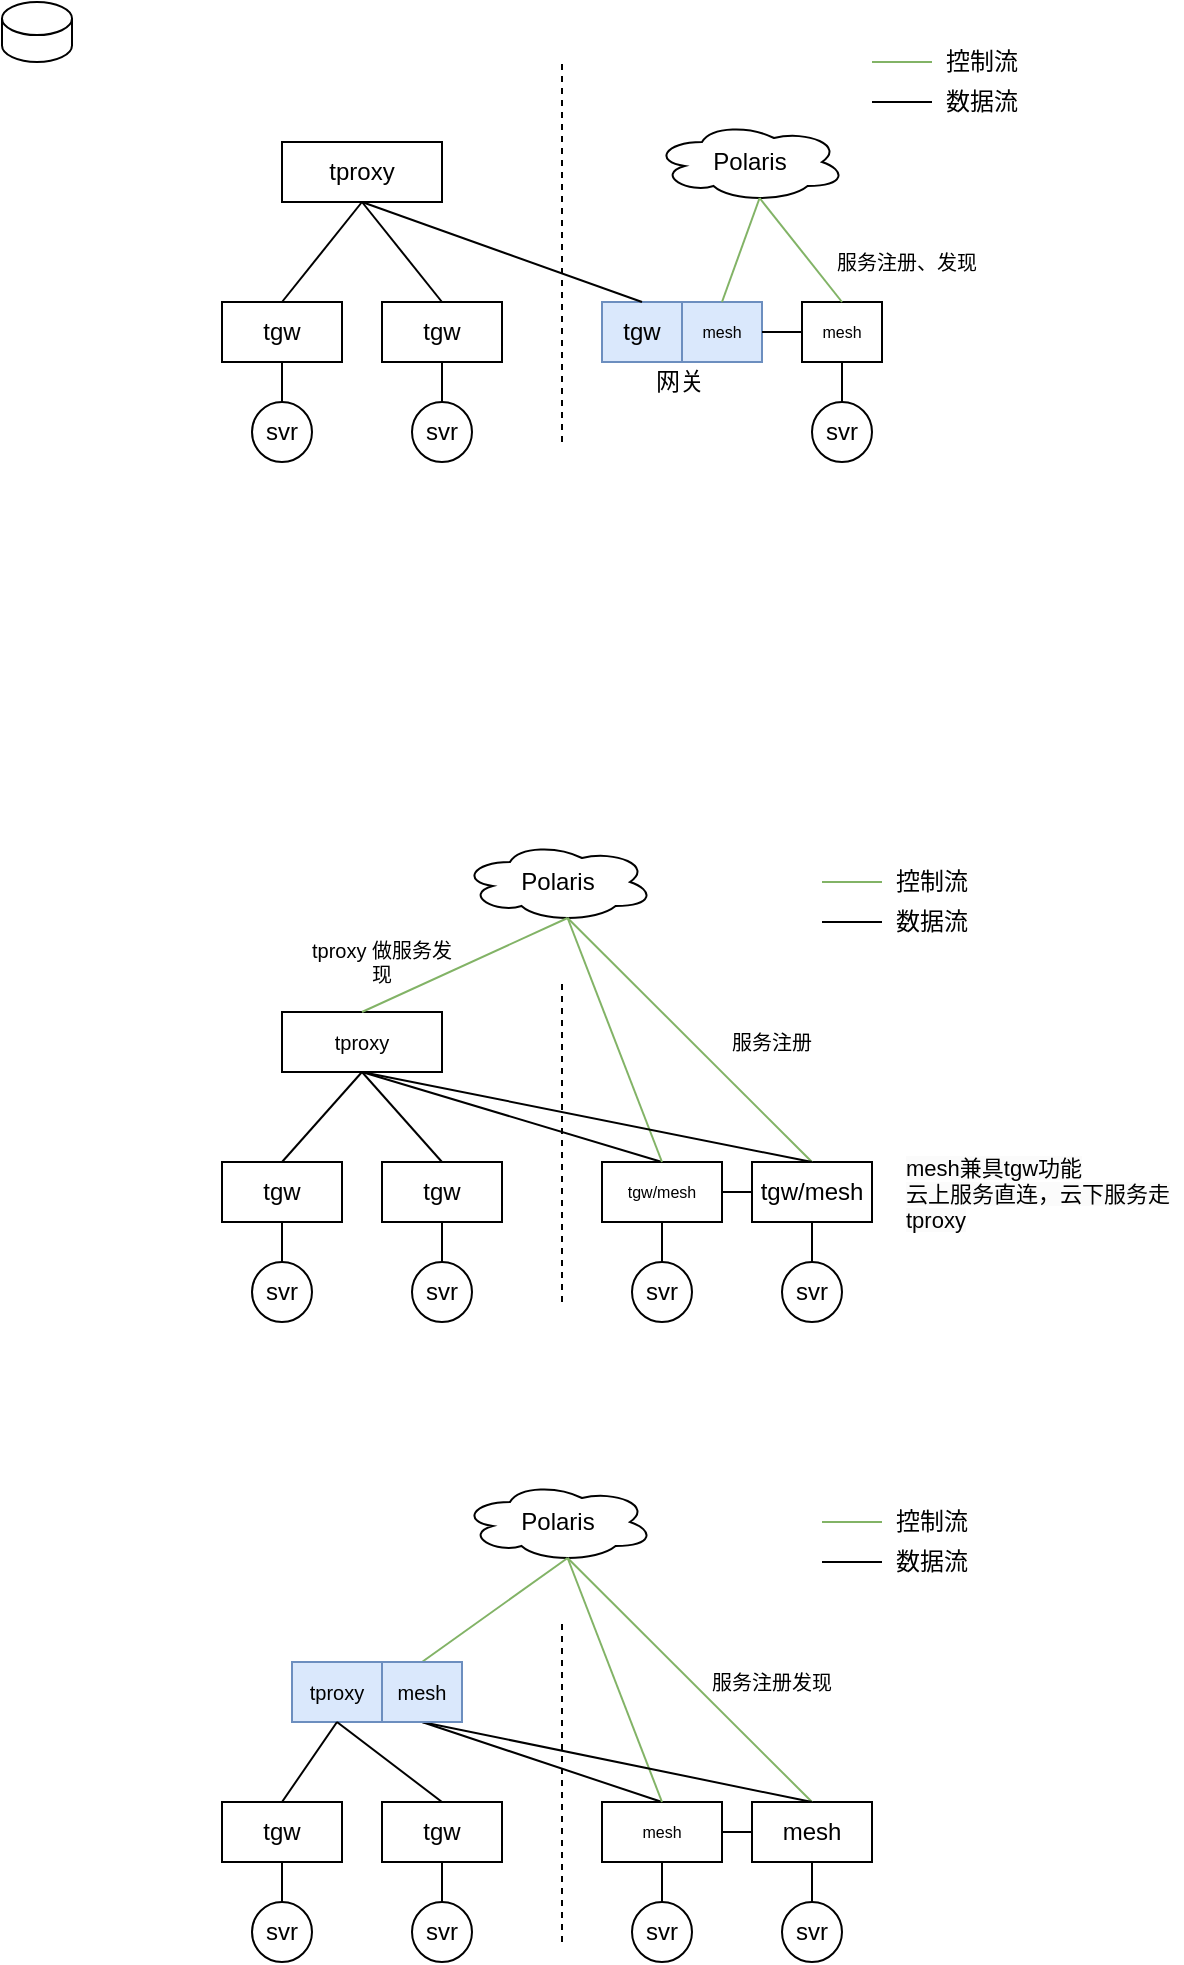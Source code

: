 <mxfile version="22.1.17" type="github" pages="6">
  <diagram name="第 1 页" id="B2Zz0Hlr58g3wdDetUJ_">
    <mxGraphModel dx="988" dy="700" grid="1" gridSize="10" guides="1" tooltips="1" connect="1" arrows="1" fold="1" page="1" pageScale="1" pageWidth="827" pageHeight="1169" math="0" shadow="0">
      <root>
        <mxCell id="0" />
        <mxCell id="1" parent="0" />
        <mxCell id="uMjrn02Cv8AeN9vqpwiP-1" value="tgw" style="rounded=0;whiteSpace=wrap;html=1;" parent="1" vertex="1">
          <mxGeometry x="160" y="210" width="60" height="30" as="geometry" />
        </mxCell>
        <mxCell id="uMjrn02Cv8AeN9vqpwiP-3" value="tgw" style="rounded=0;whiteSpace=wrap;html=1;" parent="1" vertex="1">
          <mxGeometry x="240" y="210" width="60" height="30" as="geometry" />
        </mxCell>
        <mxCell id="uMjrn02Cv8AeN9vqpwiP-4" value="tproxy" style="rounded=0;whiteSpace=wrap;html=1;" parent="1" vertex="1">
          <mxGeometry x="190" y="130" width="80" height="30" as="geometry" />
        </mxCell>
        <mxCell id="uMjrn02Cv8AeN9vqpwiP-7" value="" style="endArrow=none;html=1;rounded=0;entryX=0.5;entryY=1;entryDx=0;entryDy=0;exitX=0.5;exitY=0;exitDx=0;exitDy=0;" parent="1" source="uMjrn02Cv8AeN9vqpwiP-1" target="uMjrn02Cv8AeN9vqpwiP-4" edge="1">
          <mxGeometry width="50" height="50" relative="1" as="geometry">
            <mxPoint x="150" y="200" as="sourcePoint" />
            <mxPoint x="190" y="160" as="targetPoint" />
          </mxGeometry>
        </mxCell>
        <mxCell id="uMjrn02Cv8AeN9vqpwiP-9" value="" style="endArrow=none;html=1;rounded=0;exitX=0.5;exitY=0;exitDx=0;exitDy=0;entryX=0.5;entryY=1;entryDx=0;entryDy=0;" parent="1" source="uMjrn02Cv8AeN9vqpwiP-3" target="uMjrn02Cv8AeN9vqpwiP-4" edge="1">
          <mxGeometry width="50" height="50" relative="1" as="geometry">
            <mxPoint x="230" y="200" as="sourcePoint" />
            <mxPoint x="230" y="170" as="targetPoint" />
          </mxGeometry>
        </mxCell>
        <mxCell id="uMjrn02Cv8AeN9vqpwiP-11" value="" style="endArrow=none;dashed=1;html=1;rounded=0;" parent="1" edge="1">
          <mxGeometry width="50" height="50" relative="1" as="geometry">
            <mxPoint x="330" y="280" as="sourcePoint" />
            <mxPoint x="330" y="90" as="targetPoint" />
          </mxGeometry>
        </mxCell>
        <mxCell id="uMjrn02Cv8AeN9vqpwiP-12" value="tgw" style="rounded=0;whiteSpace=wrap;html=1;strokeWidth=1;shadow=0;glass=0;fillColor=#dae8fc;strokeColor=#6c8ebf;" parent="1" vertex="1">
          <mxGeometry x="350" y="210" width="40" height="30" as="geometry" />
        </mxCell>
        <mxCell id="uMjrn02Cv8AeN9vqpwiP-14" value="&lt;font style=&quot;font-size: 8px;&quot;&gt;mesh&lt;/font&gt;" style="rounded=0;whiteSpace=wrap;html=1;fontSize=8;strokeWidth=1;shadow=0;glass=0;fillColor=#dae8fc;strokeColor=#6c8ebf;" parent="1" vertex="1">
          <mxGeometry x="390" y="210" width="40" height="30" as="geometry" />
        </mxCell>
        <mxCell id="uMjrn02Cv8AeN9vqpwiP-15" value="" style="shape=cylinder3;whiteSpace=wrap;html=1;boundedLbl=1;backgroundOutline=1;size=8.272;" parent="1" vertex="1">
          <mxGeometry x="50" y="60" width="35" height="30" as="geometry" />
        </mxCell>
        <mxCell id="uMjrn02Cv8AeN9vqpwiP-17" value="Polaris" style="ellipse;shape=cloud;whiteSpace=wrap;html=1;" parent="1" vertex="1">
          <mxGeometry x="376" y="120" width="96" height="40" as="geometry" />
        </mxCell>
        <mxCell id="uMjrn02Cv8AeN9vqpwiP-23" value="" style="endArrow=none;html=1;rounded=0;entryX=0.5;entryY=1;entryDx=0;entryDy=0;exitX=0.5;exitY=0;exitDx=0;exitDy=0;" parent="1" source="uMjrn02Cv8AeN9vqpwiP-12" target="uMjrn02Cv8AeN9vqpwiP-4" edge="1">
          <mxGeometry width="50" height="50" relative="1" as="geometry">
            <mxPoint x="430" y="320" as="sourcePoint" />
            <mxPoint x="480" y="270" as="targetPoint" />
          </mxGeometry>
        </mxCell>
        <mxCell id="uMjrn02Cv8AeN9vqpwiP-24" value="" style="endArrow=none;html=1;rounded=0;entryX=0.55;entryY=0.95;entryDx=0;entryDy=0;exitX=0.5;exitY=0;exitDx=0;exitDy=0;entryPerimeter=0;fillColor=#d5e8d4;strokeColor=#82b366;" parent="1" source="uMjrn02Cv8AeN9vqpwiP-14" target="uMjrn02Cv8AeN9vqpwiP-17" edge="1">
          <mxGeometry width="50" height="50" relative="1" as="geometry">
            <mxPoint x="385" y="210" as="sourcePoint" />
            <mxPoint x="240" y="170" as="targetPoint" />
          </mxGeometry>
        </mxCell>
        <mxCell id="uMjrn02Cv8AeN9vqpwiP-27" style="rounded=0;orthogonalLoop=1;jettySize=auto;html=1;exitX=0.5;exitY=0;exitDx=0;exitDy=0;entryX=0.5;entryY=1;entryDx=0;entryDy=0;endArrow=none;endFill=0;" parent="1" source="uMjrn02Cv8AeN9vqpwiP-25" target="uMjrn02Cv8AeN9vqpwiP-1" edge="1">
          <mxGeometry relative="1" as="geometry" />
        </mxCell>
        <mxCell id="uMjrn02Cv8AeN9vqpwiP-25" value="svr" style="ellipse;whiteSpace=wrap;html=1;aspect=fixed;" parent="1" vertex="1">
          <mxGeometry x="175" y="260" width="30" height="30" as="geometry" />
        </mxCell>
        <mxCell id="uMjrn02Cv8AeN9vqpwiP-28" style="rounded=0;orthogonalLoop=1;jettySize=auto;html=1;exitX=0.5;exitY=0;exitDx=0;exitDy=0;entryX=0.5;entryY=1;entryDx=0;entryDy=0;endArrow=none;endFill=0;" parent="1" source="uMjrn02Cv8AeN9vqpwiP-26" target="uMjrn02Cv8AeN9vqpwiP-3" edge="1">
          <mxGeometry relative="1" as="geometry" />
        </mxCell>
        <mxCell id="uMjrn02Cv8AeN9vqpwiP-26" value="svr" style="ellipse;whiteSpace=wrap;html=1;aspect=fixed;" parent="1" vertex="1">
          <mxGeometry x="255" y="260" width="30" height="30" as="geometry" />
        </mxCell>
        <mxCell id="uMjrn02Cv8AeN9vqpwiP-29" value="svr" style="ellipse;whiteSpace=wrap;html=1;aspect=fixed;" parent="1" vertex="1">
          <mxGeometry x="455" y="260" width="30" height="30" as="geometry" />
        </mxCell>
        <mxCell id="uMjrn02Cv8AeN9vqpwiP-31" value="&lt;font style=&quot;font-size: 8px;&quot;&gt;mesh&lt;/font&gt;" style="rounded=0;whiteSpace=wrap;html=1;fontSize=8;" parent="1" vertex="1">
          <mxGeometry x="450" y="210" width="40" height="30" as="geometry" />
        </mxCell>
        <mxCell id="uMjrn02Cv8AeN9vqpwiP-32" value="" style="endArrow=none;html=1;rounded=0;entryX=0.55;entryY=0.95;entryDx=0;entryDy=0;exitX=0.5;exitY=0;exitDx=0;exitDy=0;entryPerimeter=0;fillColor=#d5e8d4;strokeColor=#82b366;" parent="1" source="uMjrn02Cv8AeN9vqpwiP-31" target="uMjrn02Cv8AeN9vqpwiP-17" edge="1">
          <mxGeometry width="50" height="50" relative="1" as="geometry">
            <mxPoint x="415" y="210" as="sourcePoint" />
            <mxPoint x="433" y="138" as="targetPoint" />
          </mxGeometry>
        </mxCell>
        <mxCell id="uMjrn02Cv8AeN9vqpwiP-33" style="rounded=0;orthogonalLoop=1;jettySize=auto;html=1;entryX=0.5;entryY=1;entryDx=0;entryDy=0;endArrow=none;endFill=0;" parent="1" source="uMjrn02Cv8AeN9vqpwiP-29" target="uMjrn02Cv8AeN9vqpwiP-31" edge="1">
          <mxGeometry relative="1" as="geometry">
            <mxPoint x="280" y="270" as="sourcePoint" />
            <mxPoint x="280" y="250" as="targetPoint" />
          </mxGeometry>
        </mxCell>
        <mxCell id="uMjrn02Cv8AeN9vqpwiP-34" value="" style="endArrow=none;html=1;rounded=0;entryX=0.55;entryY=0.95;entryDx=0;entryDy=0;entryPerimeter=0;fillColor=#d5e8d4;strokeColor=#82b366;" parent="1" edge="1">
          <mxGeometry width="50" height="50" relative="1" as="geometry">
            <mxPoint x="515" y="90" as="sourcePoint" />
            <mxPoint x="485" y="90" as="targetPoint" />
          </mxGeometry>
        </mxCell>
        <mxCell id="uMjrn02Cv8AeN9vqpwiP-35" value="控制流" style="text;html=1;strokeColor=none;fillColor=none;align=center;verticalAlign=middle;whiteSpace=wrap;rounded=0;" parent="1" vertex="1">
          <mxGeometry x="515" y="80" width="50" height="20" as="geometry" />
        </mxCell>
        <mxCell id="uMjrn02Cv8AeN9vqpwiP-36" value="" style="endArrow=none;html=1;rounded=0;entryX=0.5;entryY=1;entryDx=0;entryDy=0;" parent="1" edge="1">
          <mxGeometry width="50" height="50" relative="1" as="geometry">
            <mxPoint x="515" y="110" as="sourcePoint" />
            <mxPoint x="485" y="110" as="targetPoint" />
            <Array as="points">
              <mxPoint x="515" y="110" />
            </Array>
          </mxGeometry>
        </mxCell>
        <mxCell id="uMjrn02Cv8AeN9vqpwiP-37" value="数据流" style="text;html=1;strokeColor=none;fillColor=none;align=center;verticalAlign=middle;whiteSpace=wrap;rounded=0;" parent="1" vertex="1">
          <mxGeometry x="515" y="100" width="50" height="20" as="geometry" />
        </mxCell>
        <mxCell id="uMjrn02Cv8AeN9vqpwiP-38" value="tgw" style="rounded=0;whiteSpace=wrap;html=1;" parent="1" vertex="1">
          <mxGeometry x="160" y="640" width="60" height="30" as="geometry" />
        </mxCell>
        <mxCell id="uMjrn02Cv8AeN9vqpwiP-39" value="tgw" style="rounded=0;whiteSpace=wrap;html=1;" parent="1" vertex="1">
          <mxGeometry x="240" y="640" width="60" height="30" as="geometry" />
        </mxCell>
        <mxCell id="uMjrn02Cv8AeN9vqpwiP-40" value="tproxy" style="rounded=0;whiteSpace=wrap;html=1;fontSize=10;" parent="1" vertex="1">
          <mxGeometry x="190" y="565" width="80" height="30" as="geometry" />
        </mxCell>
        <mxCell id="uMjrn02Cv8AeN9vqpwiP-41" value="" style="endArrow=none;html=1;rounded=0;entryX=0.5;entryY=1;entryDx=0;entryDy=0;exitX=0.5;exitY=0;exitDx=0;exitDy=0;" parent="1" source="uMjrn02Cv8AeN9vqpwiP-38" target="uMjrn02Cv8AeN9vqpwiP-40" edge="1">
          <mxGeometry width="50" height="50" relative="1" as="geometry">
            <mxPoint x="150" y="630" as="sourcePoint" />
            <mxPoint x="190" y="590" as="targetPoint" />
          </mxGeometry>
        </mxCell>
        <mxCell id="uMjrn02Cv8AeN9vqpwiP-42" value="" style="endArrow=none;html=1;rounded=0;exitX=0.5;exitY=0;exitDx=0;exitDy=0;entryX=0.5;entryY=1;entryDx=0;entryDy=0;" parent="1" source="uMjrn02Cv8AeN9vqpwiP-39" target="uMjrn02Cv8AeN9vqpwiP-40" edge="1">
          <mxGeometry width="50" height="50" relative="1" as="geometry">
            <mxPoint x="230" y="630" as="sourcePoint" />
            <mxPoint x="230" y="600" as="targetPoint" />
          </mxGeometry>
        </mxCell>
        <mxCell id="uMjrn02Cv8AeN9vqpwiP-43" value="" style="endArrow=none;dashed=1;html=1;rounded=0;" parent="1" edge="1">
          <mxGeometry width="50" height="50" relative="1" as="geometry">
            <mxPoint x="330" y="710" as="sourcePoint" />
            <mxPoint x="330" y="550" as="targetPoint" />
          </mxGeometry>
        </mxCell>
        <mxCell id="uMjrn02Cv8AeN9vqpwiP-45" value="tgw/mesh" style="rounded=0;whiteSpace=wrap;html=1;fontSize=8;" parent="1" vertex="1">
          <mxGeometry x="350" y="640" width="60" height="30" as="geometry" />
        </mxCell>
        <mxCell id="uMjrn02Cv8AeN9vqpwiP-46" value="Polaris" style="ellipse;shape=cloud;whiteSpace=wrap;html=1;" parent="1" vertex="1">
          <mxGeometry x="280" y="480" width="96" height="40" as="geometry" />
        </mxCell>
        <mxCell id="uMjrn02Cv8AeN9vqpwiP-47" value="" style="endArrow=none;html=1;rounded=0;entryX=0.5;entryY=1;entryDx=0;entryDy=0;exitX=0.5;exitY=0;exitDx=0;exitDy=0;" parent="1" source="uMjrn02Cv8AeN9vqpwiP-45" target="uMjrn02Cv8AeN9vqpwiP-40" edge="1">
          <mxGeometry width="50" height="50" relative="1" as="geometry">
            <mxPoint x="375" y="630" as="sourcePoint" />
            <mxPoint x="480" y="700" as="targetPoint" />
          </mxGeometry>
        </mxCell>
        <mxCell id="uMjrn02Cv8AeN9vqpwiP-48" value="" style="endArrow=none;html=1;rounded=0;entryX=0.55;entryY=0.95;entryDx=0;entryDy=0;exitX=0.5;exitY=0;exitDx=0;exitDy=0;entryPerimeter=0;fillColor=#d5e8d4;strokeColor=#82b366;" parent="1" source="uMjrn02Cv8AeN9vqpwiP-45" target="uMjrn02Cv8AeN9vqpwiP-46" edge="1">
          <mxGeometry width="50" height="50" relative="1" as="geometry">
            <mxPoint x="385" y="640" as="sourcePoint" />
            <mxPoint x="240" y="600" as="targetPoint" />
          </mxGeometry>
        </mxCell>
        <mxCell id="uMjrn02Cv8AeN9vqpwiP-49" style="rounded=0;orthogonalLoop=1;jettySize=auto;html=1;exitX=0.5;exitY=0;exitDx=0;exitDy=0;entryX=0.5;entryY=1;entryDx=0;entryDy=0;endArrow=none;endFill=0;" parent="1" source="uMjrn02Cv8AeN9vqpwiP-50" target="uMjrn02Cv8AeN9vqpwiP-38" edge="1">
          <mxGeometry relative="1" as="geometry" />
        </mxCell>
        <mxCell id="uMjrn02Cv8AeN9vqpwiP-50" value="svr" style="ellipse;whiteSpace=wrap;html=1;aspect=fixed;" parent="1" vertex="1">
          <mxGeometry x="175" y="690" width="30" height="30" as="geometry" />
        </mxCell>
        <mxCell id="uMjrn02Cv8AeN9vqpwiP-51" style="rounded=0;orthogonalLoop=1;jettySize=auto;html=1;exitX=0.5;exitY=0;exitDx=0;exitDy=0;entryX=0.5;entryY=1;entryDx=0;entryDy=0;endArrow=none;endFill=0;" parent="1" source="uMjrn02Cv8AeN9vqpwiP-52" target="uMjrn02Cv8AeN9vqpwiP-39" edge="1">
          <mxGeometry relative="1" as="geometry" />
        </mxCell>
        <mxCell id="uMjrn02Cv8AeN9vqpwiP-52" value="svr" style="ellipse;whiteSpace=wrap;html=1;aspect=fixed;" parent="1" vertex="1">
          <mxGeometry x="255" y="690" width="30" height="30" as="geometry" />
        </mxCell>
        <mxCell id="uMjrn02Cv8AeN9vqpwiP-53" value="svr" style="ellipse;whiteSpace=wrap;html=1;aspect=fixed;" parent="1" vertex="1">
          <mxGeometry x="440" y="690" width="30" height="30" as="geometry" />
        </mxCell>
        <mxCell id="uMjrn02Cv8AeN9vqpwiP-54" value="tgw/mesh" style="rounded=0;whiteSpace=wrap;html=1;fontSize=12;" parent="1" vertex="1">
          <mxGeometry x="425" y="640" width="60" height="30" as="geometry" />
        </mxCell>
        <mxCell id="uMjrn02Cv8AeN9vqpwiP-55" value="" style="endArrow=none;html=1;rounded=0;entryX=0.55;entryY=0.95;entryDx=0;entryDy=0;exitX=0.5;exitY=0;exitDx=0;exitDy=0;entryPerimeter=0;fillColor=#d5e8d4;strokeColor=#82b366;" parent="1" source="uMjrn02Cv8AeN9vqpwiP-54" target="uMjrn02Cv8AeN9vqpwiP-46" edge="1">
          <mxGeometry width="50" height="50" relative="1" as="geometry">
            <mxPoint x="415" y="640" as="sourcePoint" />
            <mxPoint x="433" y="568" as="targetPoint" />
          </mxGeometry>
        </mxCell>
        <mxCell id="uMjrn02Cv8AeN9vqpwiP-56" style="rounded=0;orthogonalLoop=1;jettySize=auto;html=1;entryX=0.5;entryY=1;entryDx=0;entryDy=0;endArrow=none;endFill=0;" parent="1" source="uMjrn02Cv8AeN9vqpwiP-53" target="uMjrn02Cv8AeN9vqpwiP-54" edge="1">
          <mxGeometry relative="1" as="geometry">
            <mxPoint x="280" y="700" as="sourcePoint" />
            <mxPoint x="280" y="680" as="targetPoint" />
          </mxGeometry>
        </mxCell>
        <mxCell id="uMjrn02Cv8AeN9vqpwiP-59" value="" style="endArrow=none;html=1;rounded=0;entryX=0.55;entryY=0.95;entryDx=0;entryDy=0;exitX=0.5;exitY=0;exitDx=0;exitDy=0;entryPerimeter=0;fillColor=#d5e8d4;strokeColor=#82b366;" parent="1" source="uMjrn02Cv8AeN9vqpwiP-40" target="uMjrn02Cv8AeN9vqpwiP-46" edge="1">
          <mxGeometry width="50" height="50" relative="1" as="geometry">
            <mxPoint x="420" y="640" as="sourcePoint" />
            <mxPoint x="452" y="568" as="targetPoint" />
          </mxGeometry>
        </mxCell>
        <mxCell id="uMjrn02Cv8AeN9vqpwiP-60" value="" style="endArrow=none;html=1;rounded=0;entryX=0.55;entryY=0.95;entryDx=0;entryDy=0;entryPerimeter=0;fillColor=#d5e8d4;strokeColor=#82b366;" parent="1" edge="1">
          <mxGeometry width="50" height="50" relative="1" as="geometry">
            <mxPoint x="490" y="500" as="sourcePoint" />
            <mxPoint x="460" y="500" as="targetPoint" />
          </mxGeometry>
        </mxCell>
        <mxCell id="uMjrn02Cv8AeN9vqpwiP-61" value="控制流" style="text;html=1;strokeColor=none;fillColor=none;align=center;verticalAlign=middle;whiteSpace=wrap;rounded=0;" parent="1" vertex="1">
          <mxGeometry x="490" y="490" width="50" height="20" as="geometry" />
        </mxCell>
        <mxCell id="uMjrn02Cv8AeN9vqpwiP-62" value="" style="endArrow=none;html=1;rounded=0;entryX=0.5;entryY=1;entryDx=0;entryDy=0;" parent="1" edge="1">
          <mxGeometry width="50" height="50" relative="1" as="geometry">
            <mxPoint x="490" y="520" as="sourcePoint" />
            <mxPoint x="460" y="520" as="targetPoint" />
          </mxGeometry>
        </mxCell>
        <mxCell id="uMjrn02Cv8AeN9vqpwiP-63" value="数据流" style="text;html=1;strokeColor=none;fillColor=none;align=center;verticalAlign=middle;whiteSpace=wrap;rounded=0;" parent="1" vertex="1">
          <mxGeometry x="490" y="510" width="50" height="20" as="geometry" />
        </mxCell>
        <mxCell id="uMjrn02Cv8AeN9vqpwiP-64" value="svr" style="ellipse;whiteSpace=wrap;html=1;aspect=fixed;" parent="1" vertex="1">
          <mxGeometry x="365" y="690" width="30" height="30" as="geometry" />
        </mxCell>
        <mxCell id="uMjrn02Cv8AeN9vqpwiP-66" style="rounded=0;orthogonalLoop=1;jettySize=auto;html=1;entryX=0.5;entryY=1;entryDx=0;entryDy=0;endArrow=none;endFill=0;exitX=0.5;exitY=0;exitDx=0;exitDy=0;" parent="1" source="uMjrn02Cv8AeN9vqpwiP-64" target="uMjrn02Cv8AeN9vqpwiP-45" edge="1">
          <mxGeometry relative="1" as="geometry">
            <mxPoint x="445" y="700" as="sourcePoint" />
            <mxPoint x="445" y="680" as="targetPoint" />
          </mxGeometry>
        </mxCell>
        <mxCell id="ys65B-gIA9UQSPF6JAvR-1" value="网关" style="text;html=1;strokeColor=none;fillColor=none;align=center;verticalAlign=middle;whiteSpace=wrap;rounded=0;" parent="1" vertex="1">
          <mxGeometry x="364" y="240" width="50" height="20" as="geometry" />
        </mxCell>
        <mxCell id="ys65B-gIA9UQSPF6JAvR-2" value="" style="endArrow=none;html=1;rounded=0;entryX=1;entryY=0.5;entryDx=0;entryDy=0;exitX=0;exitY=0.5;exitDx=0;exitDy=0;" parent="1" source="uMjrn02Cv8AeN9vqpwiP-31" target="uMjrn02Cv8AeN9vqpwiP-14" edge="1">
          <mxGeometry width="50" height="50" relative="1" as="geometry">
            <mxPoint x="385" y="220" as="sourcePoint" />
            <mxPoint x="240" y="180" as="targetPoint" />
          </mxGeometry>
        </mxCell>
        <mxCell id="ys65B-gIA9UQSPF6JAvR-3" value="" style="endArrow=none;html=1;rounded=0;entryX=1;entryY=0.5;entryDx=0;entryDy=0;" parent="1" source="uMjrn02Cv8AeN9vqpwiP-54" target="uMjrn02Cv8AeN9vqpwiP-45" edge="1">
          <mxGeometry width="50" height="50" relative="1" as="geometry">
            <mxPoint x="460" y="375" as="sourcePoint" />
            <mxPoint x="440" y="375" as="targetPoint" />
          </mxGeometry>
        </mxCell>
        <mxCell id="ys65B-gIA9UQSPF6JAvR-7" value="tproxy 做服务发现" style="text;strokeColor=none;fillColor=none;align=center;verticalAlign=middle;whiteSpace=wrap;rounded=0;fontSize=10;" parent="1" vertex="1">
          <mxGeometry x="200" y="530" width="80" height="20" as="geometry" />
        </mxCell>
        <mxCell id="ys65B-gIA9UQSPF6JAvR-12" value="" style="endArrow=none;html=1;rounded=0;exitX=0.5;exitY=0;exitDx=0;exitDy=0;entryX=0.5;entryY=1;entryDx=0;entryDy=0;" parent="1" source="uMjrn02Cv8AeN9vqpwiP-54" target="uMjrn02Cv8AeN9vqpwiP-40" edge="1">
          <mxGeometry width="50" height="50" relative="1" as="geometry">
            <mxPoint x="385" y="640" as="sourcePoint" />
            <mxPoint x="230" y="600" as="targetPoint" />
          </mxGeometry>
        </mxCell>
        <mxCell id="ys65B-gIA9UQSPF6JAvR-15" value="&lt;font style=&quot;font-size: 11px;&quot;&gt;&lt;span style=&quot;color: rgb(0, 0, 0); font-style: normal; font-variant-ligatures: normal; font-variant-caps: normal; font-weight: 400; letter-spacing: normal; orphans: 2; text-align: center; text-indent: 0px; text-transform: none; widows: 2; word-spacing: 0px; -webkit-text-stroke-width: 0px; background-color: rgb(251, 251, 251); text-decoration-thickness: initial; text-decoration-style: initial; text-decoration-color: initial; float: none; font-size: 11px; display: inline !important;&quot;&gt;mesh兼具tgw功能&lt;br style=&quot;font-size: 11px;&quot;&gt;云上服务直连，&lt;/span&gt;&lt;span style=&quot;color: rgb(0, 0, 0); font-style: normal; font-variant-ligatures: normal; font-variant-caps: normal; font-weight: 400; letter-spacing: normal; orphans: 2; text-align: center; text-indent: 0px; text-transform: none; widows: 2; word-spacing: 0px; -webkit-text-stroke-width: 0px; background-color: rgb(251, 251, 251); text-decoration-thickness: initial; text-decoration-style: initial; text-decoration-color: initial; float: none; font-size: 11px; display: inline !important;&quot;&gt;云下服务走tproxy&lt;/span&gt;&lt;/font&gt;" style="text;whiteSpace=wrap;html=1;fontSize=8;" parent="1" vertex="1">
          <mxGeometry x="500" y="630" width="140" height="60" as="geometry" />
        </mxCell>
        <mxCell id="ys65B-gIA9UQSPF6JAvR-19" value="服务注册" style="text;strokeColor=none;fillColor=none;align=center;verticalAlign=middle;whiteSpace=wrap;rounded=0;fontSize=10;" parent="1" vertex="1">
          <mxGeometry x="395" y="570" width="80" height="20" as="geometry" />
        </mxCell>
        <mxCell id="ys65B-gIA9UQSPF6JAvR-22" value="服务注册、发现" style="text;strokeColor=none;fillColor=none;align=center;verticalAlign=middle;whiteSpace=wrap;rounded=0;fontSize=10;" parent="1" vertex="1">
          <mxGeometry x="455" y="180" width="95" height="20" as="geometry" />
        </mxCell>
        <mxCell id="iYM6f8r7lCavG33g3CrG-2" value="tgw" style="rounded=0;whiteSpace=wrap;html=1;" parent="1" vertex="1">
          <mxGeometry x="160" y="960" width="60" height="30" as="geometry" />
        </mxCell>
        <mxCell id="iYM6f8r7lCavG33g3CrG-3" value="tgw" style="rounded=0;whiteSpace=wrap;html=1;" parent="1" vertex="1">
          <mxGeometry x="240" y="960" width="60" height="30" as="geometry" />
        </mxCell>
        <mxCell id="iYM6f8r7lCavG33g3CrG-4" value="tproxy" style="rounded=0;whiteSpace=wrap;html=1;fontSize=10;fillColor=#dae8fc;strokeColor=#6c8ebf;" parent="1" vertex="1">
          <mxGeometry x="195" y="890" width="45" height="30" as="geometry" />
        </mxCell>
        <mxCell id="iYM6f8r7lCavG33g3CrG-5" value="" style="endArrow=none;html=1;rounded=0;entryX=0.5;entryY=1;entryDx=0;entryDy=0;exitX=0.5;exitY=0;exitDx=0;exitDy=0;" parent="1" source="iYM6f8r7lCavG33g3CrG-2" target="iYM6f8r7lCavG33g3CrG-4" edge="1">
          <mxGeometry width="50" height="50" relative="1" as="geometry">
            <mxPoint x="150" y="950" as="sourcePoint" />
            <mxPoint x="190" y="910" as="targetPoint" />
          </mxGeometry>
        </mxCell>
        <mxCell id="iYM6f8r7lCavG33g3CrG-6" value="" style="endArrow=none;html=1;rounded=0;exitX=0.5;exitY=0;exitDx=0;exitDy=0;entryX=0.5;entryY=1;entryDx=0;entryDy=0;" parent="1" source="iYM6f8r7lCavG33g3CrG-3" target="iYM6f8r7lCavG33g3CrG-4" edge="1">
          <mxGeometry width="50" height="50" relative="1" as="geometry">
            <mxPoint x="230" y="950" as="sourcePoint" />
            <mxPoint x="230" y="920" as="targetPoint" />
          </mxGeometry>
        </mxCell>
        <mxCell id="iYM6f8r7lCavG33g3CrG-7" value="" style="endArrow=none;dashed=1;html=1;rounded=0;" parent="1" edge="1">
          <mxGeometry width="50" height="50" relative="1" as="geometry">
            <mxPoint x="330" y="1030" as="sourcePoint" />
            <mxPoint x="330" y="870" as="targetPoint" />
          </mxGeometry>
        </mxCell>
        <mxCell id="iYM6f8r7lCavG33g3CrG-8" value="mesh" style="rounded=0;whiteSpace=wrap;html=1;fontSize=8;" parent="1" vertex="1">
          <mxGeometry x="350" y="960" width="60" height="30" as="geometry" />
        </mxCell>
        <mxCell id="iYM6f8r7lCavG33g3CrG-9" value="Polaris" style="ellipse;shape=cloud;whiteSpace=wrap;html=1;" parent="1" vertex="1">
          <mxGeometry x="280" y="800" width="96" height="40" as="geometry" />
        </mxCell>
        <mxCell id="iYM6f8r7lCavG33g3CrG-10" value="" style="endArrow=none;html=1;rounded=0;entryX=0.5;entryY=1;entryDx=0;entryDy=0;exitX=0.5;exitY=0;exitDx=0;exitDy=0;" parent="1" source="iYM6f8r7lCavG33g3CrG-8" target="iYM6f8r7lCavG33g3CrG-32" edge="1">
          <mxGeometry width="50" height="50" relative="1" as="geometry">
            <mxPoint x="375" y="950" as="sourcePoint" />
            <mxPoint x="480" y="1020" as="targetPoint" />
          </mxGeometry>
        </mxCell>
        <mxCell id="iYM6f8r7lCavG33g3CrG-11" value="" style="endArrow=none;html=1;rounded=0;entryX=0.55;entryY=0.95;entryDx=0;entryDy=0;exitX=0.5;exitY=0;exitDx=0;exitDy=0;entryPerimeter=0;fillColor=#d5e8d4;strokeColor=#82b366;" parent="1" source="iYM6f8r7lCavG33g3CrG-8" target="iYM6f8r7lCavG33g3CrG-9" edge="1">
          <mxGeometry width="50" height="50" relative="1" as="geometry">
            <mxPoint x="385" y="960" as="sourcePoint" />
            <mxPoint x="240" y="920" as="targetPoint" />
          </mxGeometry>
        </mxCell>
        <mxCell id="iYM6f8r7lCavG33g3CrG-12" style="rounded=0;orthogonalLoop=1;jettySize=auto;html=1;exitX=0.5;exitY=0;exitDx=0;exitDy=0;entryX=0.5;entryY=1;entryDx=0;entryDy=0;endArrow=none;endFill=0;" parent="1" source="iYM6f8r7lCavG33g3CrG-13" target="iYM6f8r7lCavG33g3CrG-2" edge="1">
          <mxGeometry relative="1" as="geometry" />
        </mxCell>
        <mxCell id="iYM6f8r7lCavG33g3CrG-13" value="svr" style="ellipse;whiteSpace=wrap;html=1;aspect=fixed;" parent="1" vertex="1">
          <mxGeometry x="175" y="1010" width="30" height="30" as="geometry" />
        </mxCell>
        <mxCell id="iYM6f8r7lCavG33g3CrG-14" style="rounded=0;orthogonalLoop=1;jettySize=auto;html=1;exitX=0.5;exitY=0;exitDx=0;exitDy=0;entryX=0.5;entryY=1;entryDx=0;entryDy=0;endArrow=none;endFill=0;" parent="1" source="iYM6f8r7lCavG33g3CrG-15" target="iYM6f8r7lCavG33g3CrG-3" edge="1">
          <mxGeometry relative="1" as="geometry" />
        </mxCell>
        <mxCell id="iYM6f8r7lCavG33g3CrG-15" value="svr" style="ellipse;whiteSpace=wrap;html=1;aspect=fixed;" parent="1" vertex="1">
          <mxGeometry x="255" y="1010" width="30" height="30" as="geometry" />
        </mxCell>
        <mxCell id="iYM6f8r7lCavG33g3CrG-16" value="svr" style="ellipse;whiteSpace=wrap;html=1;aspect=fixed;" parent="1" vertex="1">
          <mxGeometry x="440" y="1010" width="30" height="30" as="geometry" />
        </mxCell>
        <mxCell id="iYM6f8r7lCavG33g3CrG-17" value="mesh" style="rounded=0;whiteSpace=wrap;html=1;fontSize=12;" parent="1" vertex="1">
          <mxGeometry x="425" y="960" width="60" height="30" as="geometry" />
        </mxCell>
        <mxCell id="iYM6f8r7lCavG33g3CrG-18" value="" style="endArrow=none;html=1;rounded=0;entryX=0.55;entryY=0.95;entryDx=0;entryDy=0;exitX=0.5;exitY=0;exitDx=0;exitDy=0;entryPerimeter=0;fillColor=#d5e8d4;strokeColor=#82b366;" parent="1" source="iYM6f8r7lCavG33g3CrG-17" target="iYM6f8r7lCavG33g3CrG-9" edge="1">
          <mxGeometry width="50" height="50" relative="1" as="geometry">
            <mxPoint x="415" y="960" as="sourcePoint" />
            <mxPoint x="433" y="888" as="targetPoint" />
          </mxGeometry>
        </mxCell>
        <mxCell id="iYM6f8r7lCavG33g3CrG-19" style="rounded=0;orthogonalLoop=1;jettySize=auto;html=1;entryX=0.5;entryY=1;entryDx=0;entryDy=0;endArrow=none;endFill=0;" parent="1" source="iYM6f8r7lCavG33g3CrG-16" target="iYM6f8r7lCavG33g3CrG-17" edge="1">
          <mxGeometry relative="1" as="geometry">
            <mxPoint x="280" y="1020" as="sourcePoint" />
            <mxPoint x="280" y="1000" as="targetPoint" />
          </mxGeometry>
        </mxCell>
        <mxCell id="iYM6f8r7lCavG33g3CrG-20" value="" style="endArrow=none;html=1;rounded=0;entryX=0.55;entryY=0.95;entryDx=0;entryDy=0;exitX=0.5;exitY=0;exitDx=0;exitDy=0;entryPerimeter=0;fillColor=#d5e8d4;strokeColor=#82b366;" parent="1" source="iYM6f8r7lCavG33g3CrG-32" target="iYM6f8r7lCavG33g3CrG-9" edge="1">
          <mxGeometry width="50" height="50" relative="1" as="geometry">
            <mxPoint x="420" y="960" as="sourcePoint" />
            <mxPoint x="452" y="888" as="targetPoint" />
          </mxGeometry>
        </mxCell>
        <mxCell id="iYM6f8r7lCavG33g3CrG-21" value="" style="endArrow=none;html=1;rounded=0;entryX=0.55;entryY=0.95;entryDx=0;entryDy=0;entryPerimeter=0;fillColor=#d5e8d4;strokeColor=#82b366;" parent="1" edge="1">
          <mxGeometry width="50" height="50" relative="1" as="geometry">
            <mxPoint x="490" y="820" as="sourcePoint" />
            <mxPoint x="460" y="820" as="targetPoint" />
          </mxGeometry>
        </mxCell>
        <mxCell id="iYM6f8r7lCavG33g3CrG-22" value="控制流" style="text;html=1;strokeColor=none;fillColor=none;align=center;verticalAlign=middle;whiteSpace=wrap;rounded=0;" parent="1" vertex="1">
          <mxGeometry x="490" y="810" width="50" height="20" as="geometry" />
        </mxCell>
        <mxCell id="iYM6f8r7lCavG33g3CrG-23" value="" style="endArrow=none;html=1;rounded=0;entryX=0.5;entryY=1;entryDx=0;entryDy=0;" parent="1" edge="1">
          <mxGeometry width="50" height="50" relative="1" as="geometry">
            <mxPoint x="490" y="840" as="sourcePoint" />
            <mxPoint x="460" y="840" as="targetPoint" />
          </mxGeometry>
        </mxCell>
        <mxCell id="iYM6f8r7lCavG33g3CrG-24" value="数据流" style="text;html=1;strokeColor=none;fillColor=none;align=center;verticalAlign=middle;whiteSpace=wrap;rounded=0;" parent="1" vertex="1">
          <mxGeometry x="490" y="830" width="50" height="20" as="geometry" />
        </mxCell>
        <mxCell id="iYM6f8r7lCavG33g3CrG-25" value="svr" style="ellipse;whiteSpace=wrap;html=1;aspect=fixed;" parent="1" vertex="1">
          <mxGeometry x="365" y="1010" width="30" height="30" as="geometry" />
        </mxCell>
        <mxCell id="iYM6f8r7lCavG33g3CrG-26" style="rounded=0;orthogonalLoop=1;jettySize=auto;html=1;entryX=0.5;entryY=1;entryDx=0;entryDy=0;endArrow=none;endFill=0;exitX=0.5;exitY=0;exitDx=0;exitDy=0;" parent="1" source="iYM6f8r7lCavG33g3CrG-25" target="iYM6f8r7lCavG33g3CrG-8" edge="1">
          <mxGeometry relative="1" as="geometry">
            <mxPoint x="445" y="1020" as="sourcePoint" />
            <mxPoint x="445" y="1000" as="targetPoint" />
          </mxGeometry>
        </mxCell>
        <mxCell id="iYM6f8r7lCavG33g3CrG-27" value="" style="endArrow=none;html=1;rounded=0;entryX=1;entryY=0.5;entryDx=0;entryDy=0;" parent="1" source="iYM6f8r7lCavG33g3CrG-17" target="iYM6f8r7lCavG33g3CrG-8" edge="1">
          <mxGeometry width="50" height="50" relative="1" as="geometry">
            <mxPoint x="460" y="695" as="sourcePoint" />
            <mxPoint x="440" y="695" as="targetPoint" />
          </mxGeometry>
        </mxCell>
        <mxCell id="iYM6f8r7lCavG33g3CrG-29" value="" style="endArrow=none;html=1;rounded=0;exitX=0.5;exitY=0;exitDx=0;exitDy=0;entryX=0.5;entryY=1;entryDx=0;entryDy=0;" parent="1" source="iYM6f8r7lCavG33g3CrG-17" target="iYM6f8r7lCavG33g3CrG-32" edge="1">
          <mxGeometry width="50" height="50" relative="1" as="geometry">
            <mxPoint x="385" y="960" as="sourcePoint" />
            <mxPoint x="230" y="920" as="targetPoint" />
          </mxGeometry>
        </mxCell>
        <mxCell id="iYM6f8r7lCavG33g3CrG-31" value="服务注册发现" style="text;strokeColor=none;fillColor=none;align=center;verticalAlign=middle;whiteSpace=wrap;rounded=0;fontSize=10;" parent="1" vertex="1">
          <mxGeometry x="395" y="890" width="80" height="20" as="geometry" />
        </mxCell>
        <mxCell id="iYM6f8r7lCavG33g3CrG-32" value="mesh" style="rounded=0;whiteSpace=wrap;html=1;fontSize=10;fillColor=#dae8fc;strokeColor=#6c8ebf;" parent="1" vertex="1">
          <mxGeometry x="240" y="890" width="40" height="30" as="geometry" />
        </mxCell>
      </root>
    </mxGraphModel>
  </diagram>
  <diagram id="wdAZzarB2h9_plL0i1Zd" name="流量治理">
    <mxGraphModel dx="988" dy="700" grid="1" gridSize="10" guides="1" tooltips="1" connect="1" arrows="1" fold="1" page="1" pageScale="1" pageWidth="827" pageHeight="1169" math="0" shadow="0">
      <root>
        <mxCell id="0" />
        <mxCell id="1" parent="0" />
        <mxCell id="UT1mpz1Kv_x2yEBVQLXG-3" value="" style="edgeStyle=orthogonalEdgeStyle;rounded=0;orthogonalLoop=1;jettySize=auto;html=1;entryX=0;entryY=0.5;entryDx=0;entryDy=0;" parent="1" source="UT1mpz1Kv_x2yEBVQLXG-1" target="UT1mpz1Kv_x2yEBVQLXG-2" edge="1">
          <mxGeometry relative="1" as="geometry" />
        </mxCell>
        <mxCell id="UT1mpz1Kv_x2yEBVQLXG-1" value="调用方" style="rounded=0;whiteSpace=wrap;html=1;fillColor=#d5e8d4;strokeColor=#82b366;align=center;labelPosition=center;verticalLabelPosition=middle;verticalAlign=middle;" parent="1" vertex="1">
          <mxGeometry x="80" y="90" width="120" height="50" as="geometry" />
        </mxCell>
        <mxCell id="UT1mpz1Kv_x2yEBVQLXG-2" value="服务端" style="rounded=0;whiteSpace=wrap;html=1;fillColor=#dae8fc;strokeColor=#6c8ebf;align=center;labelPosition=center;verticalLabelPosition=middle;verticalAlign=middle;" parent="1" vertex="1">
          <mxGeometry x="260" y="40" width="120" height="50" as="geometry" />
        </mxCell>
        <mxCell id="UT1mpz1Kv_x2yEBVQLXG-7" value="env:&lt;span style=&quot;white-space: pre;&quot;&gt;&#x9;&lt;/span&gt;&lt;font color=&quot;#ff0000&quot;&gt;daily&lt;/font&gt;&lt;br&gt;ver:&lt;span style=&quot;white-space: pre;&quot;&gt;&#x9;&lt;/span&gt;v1" style="text;html=1;strokeColor=none;fillColor=none;align=left;verticalAlign=middle;whiteSpace=wrap;rounded=0;" parent="1" vertex="1">
          <mxGeometry x="80" y="140" width="120" height="40" as="geometry" />
        </mxCell>
        <mxCell id="UT1mpz1Kv_x2yEBVQLXG-8" value="env:&#x9;&lt;font color=&quot;#ff0000&quot;&gt;daily&lt;/font&gt;&lt;br style=&quot;border-color: var(--border-color);&quot;&gt;ver:&lt;span style=&quot;white-space: pre;&quot;&gt;&#x9;&lt;/span&gt;v1" style="text;html=1;strokeColor=none;fillColor=none;align=left;verticalAlign=middle;whiteSpace=wrap;rounded=0;" parent="1" vertex="1">
          <mxGeometry x="260" y="90" width="120" height="40" as="geometry" />
        </mxCell>
        <mxCell id="UT1mpz1Kv_x2yEBVQLXG-9" value="服务端" style="rounded=0;whiteSpace=wrap;html=1;fillColor=#dae8fc;strokeColor=#6c8ebf;align=center;labelPosition=center;verticalLabelPosition=middle;verticalAlign=middle;" parent="1" vertex="1">
          <mxGeometry x="260" y="140" width="120" height="50" as="geometry" />
        </mxCell>
        <mxCell id="UT1mpz1Kv_x2yEBVQLXG-10" value="env:&lt;span style=&quot;white-space: pre;&quot;&gt;&#x9;&lt;/span&gt;&lt;font color=&quot;#00cc00&quot;&gt;tiyan&lt;/font&gt;&lt;br style=&quot;border-color: var(--border-color);&quot;&gt;ver:&lt;span style=&quot;white-space: pre;&quot;&gt;&#x9;&lt;/span&gt;v1" style="text;html=1;strokeColor=none;fillColor=none;align=left;verticalAlign=middle;whiteSpace=wrap;rounded=0;" parent="1" vertex="1">
          <mxGeometry x="260" y="190" width="120" height="40" as="geometry" />
        </mxCell>
        <mxCell id="UT1mpz1Kv_x2yEBVQLXG-15" style="edgeStyle=orthogonalEdgeStyle;rounded=0;orthogonalLoop=1;jettySize=auto;html=1;exitX=1;exitY=0.5;exitDx=0;exitDy=0;" parent="1" source="UT1mpz1Kv_x2yEBVQLXG-12" target="UT1mpz1Kv_x2yEBVQLXG-13" edge="1">
          <mxGeometry relative="1" as="geometry" />
        </mxCell>
        <mxCell id="UT1mpz1Kv_x2yEBVQLXG-19" value="连接断开" style="edgeLabel;html=1;align=center;verticalAlign=middle;resizable=0;points=[];" parent="UT1mpz1Kv_x2yEBVQLXG-15" vertex="1" connectable="0">
          <mxGeometry x="-0.239" y="1" relative="1" as="geometry">
            <mxPoint x="9" y="1" as="offset" />
          </mxGeometry>
        </mxCell>
        <mxCell id="UT1mpz1Kv_x2yEBVQLXG-12" value="正常" style="ellipse;whiteSpace=wrap;html=1;aspect=fixed;fillColor=#d5e8d4;strokeColor=#82b366;" parent="1" vertex="1">
          <mxGeometry x="90" y="350" width="80" height="80" as="geometry" />
        </mxCell>
        <mxCell id="UT1mpz1Kv_x2yEBVQLXG-16" style="edgeStyle=orthogonalEdgeStyle;rounded=0;orthogonalLoop=1;jettySize=auto;html=1;exitX=1;exitY=0.5;exitDx=0;exitDy=0;entryX=0.5;entryY=0;entryDx=0;entryDy=0;" parent="1" source="UT1mpz1Kv_x2yEBVQLXG-13" target="UT1mpz1Kv_x2yEBVQLXG-14" edge="1">
          <mxGeometry relative="1" as="geometry" />
        </mxCell>
        <mxCell id="UT1mpz1Kv_x2yEBVQLXG-23" value="检测到连接正常" style="edgeLabel;html=1;align=center;verticalAlign=middle;resizable=0;points=[];" parent="UT1mpz1Kv_x2yEBVQLXG-16" vertex="1" connectable="0">
          <mxGeometry x="-0.439" y="1" relative="1" as="geometry">
            <mxPoint x="45" y="1" as="offset" />
          </mxGeometry>
        </mxCell>
        <mxCell id="UT1mpz1Kv_x2yEBVQLXG-13" value="熔断" style="ellipse;whiteSpace=wrap;html=1;aspect=fixed;fillColor=#f8cecc;strokeColor=#b85450;" parent="1" vertex="1">
          <mxGeometry x="220" y="470" width="80" height="80" as="geometry" />
        </mxCell>
        <mxCell id="UT1mpz1Kv_x2yEBVQLXG-17" style="edgeStyle=orthogonalEdgeStyle;rounded=0;orthogonalLoop=1;jettySize=auto;html=1;entryX=0.5;entryY=1;entryDx=0;entryDy=0;exitX=0.5;exitY=1;exitDx=0;exitDy=0;" parent="1" source="UT1mpz1Kv_x2yEBVQLXG-14" target="UT1mpz1Kv_x2yEBVQLXG-12" edge="1">
          <mxGeometry relative="1" as="geometry">
            <Array as="points">
              <mxPoint x="370" y="680" />
              <mxPoint x="130" y="680" />
            </Array>
          </mxGeometry>
        </mxCell>
        <mxCell id="UT1mpz1Kv_x2yEBVQLXG-18" style="edgeStyle=orthogonalEdgeStyle;rounded=0;orthogonalLoop=1;jettySize=auto;html=1;entryX=0.5;entryY=1;entryDx=0;entryDy=0;" parent="1" source="UT1mpz1Kv_x2yEBVQLXG-14" target="UT1mpz1Kv_x2yEBVQLXG-13" edge="1">
          <mxGeometry relative="1" as="geometry" />
        </mxCell>
        <mxCell id="UT1mpz1Kv_x2yEBVQLXG-24" value="连接又断开" style="edgeLabel;html=1;align=center;verticalAlign=middle;resizable=0;points=[];" parent="UT1mpz1Kv_x2yEBVQLXG-18" vertex="1" connectable="0">
          <mxGeometry y="1" relative="1" as="geometry">
            <mxPoint y="1" as="offset" />
          </mxGeometry>
        </mxCell>
        <mxCell id="UT1mpz1Kv_x2yEBVQLXG-14" value="半开" style="ellipse;whiteSpace=wrap;html=1;aspect=fixed;fillColor=#d5e8d4;strokeColor=#82b366;fillStyle=hatch;" parent="1" vertex="1">
          <mxGeometry x="340" y="590" width="80" height="80" as="geometry" />
        </mxCell>
      </root>
    </mxGraphModel>
  </diagram>
  <diagram id="TLChRBQRJNZ96tHSjDzQ" name="tcp改造">
    <mxGraphModel dx="988" dy="700" grid="1" gridSize="10" guides="1" tooltips="1" connect="1" arrows="1" fold="1" page="1" pageScale="1" pageWidth="827" pageHeight="1169" math="0" shadow="0">
      <root>
        <mxCell id="0" />
        <mxCell id="1" parent="0" />
        <mxCell id="JjvsoNWW8qMpX-2xlWdc-1" value="" style="rounded=0;whiteSpace=wrap;html=1;fillStyle=auto;gradientColor=none;dashed=1;" parent="1" vertex="1">
          <mxGeometry x="295" y="120" width="340" height="230" as="geometry" />
        </mxCell>
        <mxCell id="JjvsoNWW8qMpX-2xlWdc-2" value="" style="edgeStyle=orthogonalEdgeStyle;rounded=0;orthogonalLoop=1;jettySize=auto;html=1;endArrow=none;endFill=0;" parent="1" source="JjvsoNWW8qMpX-2xlWdc-3" target="JjvsoNWW8qMpX-2xlWdc-5" edge="1">
          <mxGeometry relative="1" as="geometry" />
        </mxCell>
        <mxCell id="JjvsoNWW8qMpX-2xlWdc-3" value="数据包" style="ellipse;whiteSpace=wrap;html=1;aspect=fixed;fillColor=#dae8fc;strokeColor=#6c8ebf;" parent="1" vertex="1">
          <mxGeometry x="320" y="140" width="40" height="40" as="geometry" />
        </mxCell>
        <mxCell id="JjvsoNWW8qMpX-2xlWdc-4" value="" style="edgeStyle=orthogonalEdgeStyle;rounded=0;orthogonalLoop=1;jettySize=auto;html=1;endArrow=none;endFill=0;" parent="1" source="JjvsoNWW8qMpX-2xlWdc-5" target="JjvsoNWW8qMpX-2xlWdc-7" edge="1">
          <mxGeometry relative="1" as="geometry" />
        </mxCell>
        <mxCell id="JjvsoNWW8qMpX-2xlWdc-5" value="" style="ellipse;whiteSpace=wrap;html=1;aspect=fixed;fillColor=#dae8fc;strokeColor=#6c8ebf;" parent="1" vertex="1">
          <mxGeometry x="380" y="140" width="40" height="40" as="geometry" />
        </mxCell>
        <mxCell id="JjvsoNWW8qMpX-2xlWdc-6" value="" style="edgeStyle=orthogonalEdgeStyle;rounded=0;orthogonalLoop=1;jettySize=auto;html=1;endArrow=none;endFill=0;" parent="1" source="JjvsoNWW8qMpX-2xlWdc-7" target="JjvsoNWW8qMpX-2xlWdc-8" edge="1">
          <mxGeometry relative="1" as="geometry" />
        </mxCell>
        <mxCell id="JjvsoNWW8qMpX-2xlWdc-7" value="" style="ellipse;whiteSpace=wrap;html=1;aspect=fixed;fillColor=#dae8fc;strokeColor=#6c8ebf;" parent="1" vertex="1">
          <mxGeometry x="445" y="140" width="40" height="40" as="geometry" />
        </mxCell>
        <mxCell id="JjvsoNWW8qMpX-2xlWdc-8" value="" style="ellipse;whiteSpace=wrap;html=1;aspect=fixed;fillColor=#dae8fc;strokeColor=#6c8ebf;" parent="1" vertex="1">
          <mxGeometry x="510" y="140" width="40" height="40" as="geometry" />
        </mxCell>
        <mxCell id="JjvsoNWW8qMpX-2xlWdc-9" value="" style="rounded=0;whiteSpace=wrap;html=1;fillColor=#dae8fc;strokeColor=#6c8ebf;" parent="1" vertex="1">
          <mxGeometry x="320" y="200" width="290" height="60" as="geometry" />
        </mxCell>
        <mxCell id="JjvsoNWW8qMpX-2xlWdc-10" value="数据包" style="ellipse;whiteSpace=wrap;html=1;aspect=fixed;fillColor=#dae8fc;strokeColor=#6c8ebf;" parent="1" vertex="1">
          <mxGeometry x="320" y="210" width="40" height="40" as="geometry" />
        </mxCell>
        <mxCell id="JjvsoNWW8qMpX-2xlWdc-11" value="" style="ellipse;whiteSpace=wrap;html=1;aspect=fixed;fillColor=#dae8fc;strokeColor=#6c8ebf;" parent="1" vertex="1">
          <mxGeometry x="360" y="210" width="40" height="40" as="geometry" />
        </mxCell>
        <mxCell id="JjvsoNWW8qMpX-2xlWdc-12" value="" style="ellipse;whiteSpace=wrap;html=1;aspect=fixed;fillColor=#dae8fc;strokeColor=#6c8ebf;" parent="1" vertex="1">
          <mxGeometry x="400" y="210" width="40" height="40" as="geometry" />
        </mxCell>
        <mxCell id="JjvsoNWW8qMpX-2xlWdc-13" value="发送缓冲区" style="text;html=1;strokeColor=none;fillColor=none;align=center;verticalAlign=middle;whiteSpace=wrap;rounded=0;" parent="1" vertex="1">
          <mxGeometry x="445" y="215" width="70" height="30" as="geometry" />
        </mxCell>
        <mxCell id="JjvsoNWW8qMpX-2xlWdc-14" value="" style="rounded=0;whiteSpace=wrap;html=1;fillColor=#dae8fc;strokeColor=#6c8ebf;" parent="1" vertex="1">
          <mxGeometry x="320" y="260" width="290" height="60" as="geometry" />
        </mxCell>
        <mxCell id="JjvsoNWW8qMpX-2xlWdc-15" value="" style="ellipse;whiteSpace=wrap;html=1;aspect=fixed;fillColor=#dae8fc;strokeColor=#6c8ebf;" parent="1" vertex="1">
          <mxGeometry x="530" y="270" width="40" height="40" as="geometry" />
        </mxCell>
        <mxCell id="JjvsoNWW8qMpX-2xlWdc-16" value="" style="ellipse;whiteSpace=wrap;html=1;aspect=fixed;fillColor=#dae8fc;strokeColor=#6c8ebf;" parent="1" vertex="1">
          <mxGeometry x="570" y="270" width="40" height="40" as="geometry" />
        </mxCell>
        <mxCell id="JjvsoNWW8qMpX-2xlWdc-17" value="接收缓冲区" style="text;html=1;strokeColor=none;fillColor=none;align=center;verticalAlign=middle;whiteSpace=wrap;rounded=0;" parent="1" vertex="1">
          <mxGeometry x="445" y="275" width="70" height="30" as="geometry" />
        </mxCell>
        <mxCell id="JjvsoNWW8qMpX-2xlWdc-18" value="网络" style="ellipse;shape=cloud;whiteSpace=wrap;html=1;fillColor=#d5e8d4;strokeColor=#82b366;" parent="1" vertex="1">
          <mxGeometry x="780" y="205" width="90" height="100" as="geometry" />
        </mxCell>
        <mxCell id="JjvsoNWW8qMpX-2xlWdc-19" value="" style="shape=flexArrow;endArrow=classic;startArrow=classic;html=1;rounded=0;" parent="1" edge="1">
          <mxGeometry width="100" height="100" relative="1" as="geometry">
            <mxPoint x="170" y="260" as="sourcePoint" />
            <mxPoint x="280" y="260" as="targetPoint" />
          </mxGeometry>
        </mxCell>
        <mxCell id="JjvsoNWW8qMpX-2xlWdc-20" value="TBUS" style="edgeLabel;html=1;align=center;verticalAlign=middle;resizable=0;points=[];" parent="JjvsoNWW8qMpX-2xlWdc-19" vertex="1" connectable="0">
          <mxGeometry x="0.127" y="1" relative="1" as="geometry">
            <mxPoint as="offset" />
          </mxGeometry>
        </mxCell>
        <mxCell id="JjvsoNWW8qMpX-2xlWdc-21" value="微服务" style="rounded=0;whiteSpace=wrap;html=1;fillStyle=auto;fillColor=#d5e8d4;strokeColor=#82b366;" parent="1" vertex="1">
          <mxGeometry x="80" y="215" width="76" height="80" as="geometry" />
        </mxCell>
        <mxCell id="JjvsoNWW8qMpX-2xlWdc-22" value="" style="shape=flexArrow;endArrow=classic;startArrow=classic;html=1;rounded=0;" parent="1" edge="1">
          <mxGeometry width="100" height="100" relative="1" as="geometry">
            <mxPoint x="650" y="260" as="sourcePoint" />
            <mxPoint x="770" y="260" as="targetPoint" />
          </mxGeometry>
        </mxCell>
        <mxCell id="JjvsoNWW8qMpX-2xlWdc-23" value="TCP协议栈&amp;nbsp;&amp;nbsp;&lt;br&gt;" style="edgeLabel;html=1;align=center;verticalAlign=middle;resizable=0;points=[];" parent="JjvsoNWW8qMpX-2xlWdc-22" vertex="1" connectable="0">
          <mxGeometry x="0.127" y="1" relative="1" as="geometry">
            <mxPoint as="offset" />
          </mxGeometry>
        </mxCell>
      </root>
    </mxGraphModel>
  </diagram>
  <diagram id="wdGFb7-p_8IwhxU198yg" name="优雅机制">
    <mxGraphModel dx="988" dy="700" grid="1" gridSize="10" guides="1" tooltips="1" connect="1" arrows="1" fold="1" page="1" pageScale="1" pageWidth="827" pageHeight="1169" math="0" shadow="0">
      <root>
        <mxCell id="0" />
        <mxCell id="1" parent="0" />
        <mxCell id="KnZbNh6volXByP0b7Gd5-31" value="正常阶段" style="rounded=0;whiteSpace=wrap;html=1;fillColor=#f5f5f5;strokeColor=none;fontColor=#333333;align=left;" parent="1" vertex="1">
          <mxGeometry x="10" y="290" width="550" height="40" as="geometry" />
        </mxCell>
        <mxCell id="KnZbNh6volXByP0b7Gd5-30" value="处理请求阶段" style="rounded=0;whiteSpace=wrap;html=1;fillColor=#d5e8d4;strokeColor=none;align=left;" parent="1" vertex="1">
          <mxGeometry x="10" y="220" width="550" height="70" as="geometry" />
        </mxCell>
        <mxCell id="KnZbNh6volXByP0b7Gd5-28" value="缓存请求阶段" style="rounded=0;whiteSpace=wrap;html=1;fillColor=#dae8fc;strokeColor=none;align=left;" parent="1" vertex="1">
          <mxGeometry x="10" y="140" width="550" height="80" as="geometry" />
        </mxCell>
        <mxCell id="KnZbNh6volXByP0b7Gd5-25" value="正常阶段" style="rounded=0;whiteSpace=wrap;html=1;fillColor=#f5f5f5;strokeColor=none;fontColor=#333333;align=left;" parent="1" vertex="1">
          <mxGeometry x="10" y="90" width="550" height="50" as="geometry" />
        </mxCell>
        <mxCell id="IBnY_0F1uucSfrCYJCRe-17" value="1 Watch到缩容" style="rounded=0;orthogonalLoop=1;jettySize=auto;html=1;" parent="1" source="IBnY_0F1uucSfrCYJCRe-1" target="IBnY_0F1uucSfrCYJCRe-13" edge="1">
          <mxGeometry x="-1" y="42" relative="1" as="geometry">
            <mxPoint x="-5" y="8" as="offset" />
          </mxGeometry>
        </mxCell>
        <mxCell id="IBnY_0F1uucSfrCYJCRe-1" value="APIServer" style="rounded=0;whiteSpace=wrap;html=1;fillColor=#f5f5f5;strokeColor=#666666;fontColor=#333333;" parent="1" vertex="1">
          <mxGeometry x="40" y="890" width="120" height="60" as="geometry" />
        </mxCell>
        <mxCell id="IBnY_0F1uucSfrCYJCRe-11" style="rounded=0;orthogonalLoop=1;jettySize=auto;html=1;entryX=0.5;entryY=0;entryDx=0;entryDy=0;exitX=0.5;exitY=1;exitDx=0;exitDy=0;" parent="1" source="IBnY_0F1uucSfrCYJCRe-2" target="IBnY_0F1uucSfrCYJCRe-6" edge="1">
          <mxGeometry relative="1" as="geometry" />
        </mxCell>
        <mxCell id="IBnY_0F1uucSfrCYJCRe-12" value="3 广播Disable命令" style="edgeLabel;html=1;align=center;verticalAlign=middle;resizable=0;points=[];" parent="IBnY_0F1uucSfrCYJCRe-11" vertex="1" connectable="0">
          <mxGeometry x="-0.468" y="-1" relative="1" as="geometry">
            <mxPoint x="9" y="8" as="offset" />
          </mxGeometry>
        </mxCell>
        <mxCell id="IBnY_0F1uucSfrCYJCRe-16" style="rounded=0;orthogonalLoop=1;jettySize=auto;html=1;entryX=0.5;entryY=0;entryDx=0;entryDy=0;exitX=0.5;exitY=1;exitDx=0;exitDy=0;" parent="1" source="IBnY_0F1uucSfrCYJCRe-2" target="IBnY_0F1uucSfrCYJCRe-4" edge="1">
          <mxGeometry relative="1" as="geometry">
            <mxPoint x="330" y="850" as="targetPoint" />
          </mxGeometry>
        </mxCell>
        <mxCell id="IBnY_0F1uucSfrCYJCRe-2" value="Http管理端" style="rounded=0;whiteSpace=wrap;html=1;fillColor=#1ba1e2;strokeColor=#006EAF;fontColor=#ffffff;" parent="1" vertex="1">
          <mxGeometry x="340" y="770" width="120" height="60" as="geometry" />
        </mxCell>
        <mxCell id="IBnY_0F1uucSfrCYJCRe-4" value="待下线Pod" style="rounded=0;whiteSpace=wrap;html=1;fillColor=#dae8fc;strokeColor=#6c8ebf;" parent="1" vertex="1">
          <mxGeometry x="260" y="910" width="120" height="60" as="geometry" />
        </mxCell>
        <mxCell id="IBnY_0F1uucSfrCYJCRe-24" style="edgeStyle=orthogonalEdgeStyle;rounded=0;orthogonalLoop=1;jettySize=auto;html=1;entryX=1;entryY=0.5;entryDx=0;entryDy=0;" parent="1" source="IBnY_0F1uucSfrCYJCRe-6" target="IBnY_0F1uucSfrCYJCRe-2" edge="1">
          <mxGeometry relative="1" as="geometry">
            <Array as="points">
              <mxPoint x="560" y="940" />
              <mxPoint x="560" y="800" />
            </Array>
          </mxGeometry>
        </mxCell>
        <mxCell id="IBnY_0F1uucSfrCYJCRe-25" value="5 优雅结束" style="edgeLabel;html=1;align=center;verticalAlign=middle;resizable=0;points=[];" parent="IBnY_0F1uucSfrCYJCRe-24" vertex="1" connectable="0">
          <mxGeometry x="-0.214" y="-2" relative="1" as="geometry">
            <mxPoint x="-52" y="-72" as="offset" />
          </mxGeometry>
        </mxCell>
        <mxCell id="IBnY_0F1uucSfrCYJCRe-6" value="待下线Pod" style="rounded=0;whiteSpace=wrap;html=1;fillColor=#dae8fc;strokeColor=#6c8ebf;" parent="1" vertex="1">
          <mxGeometry x="420" y="910" width="120" height="60" as="geometry" />
        </mxCell>
        <mxCell id="IBnY_0F1uucSfrCYJCRe-18" value="" style="rounded=0;orthogonalLoop=1;jettySize=auto;html=1;" parent="1" source="IBnY_0F1uucSfrCYJCRe-13" target="IBnY_0F1uucSfrCYJCRe-2" edge="1">
          <mxGeometry relative="1" as="geometry" />
        </mxCell>
        <mxCell id="IBnY_0F1uucSfrCYJCRe-22" value="2 WebHook通知" style="edgeLabel;html=1;align=center;verticalAlign=middle;resizable=0;points=[];" parent="IBnY_0F1uucSfrCYJCRe-18" vertex="1" connectable="0">
          <mxGeometry x="-0.087" y="3" relative="1" as="geometry">
            <mxPoint x="5" y="-7" as="offset" />
          </mxGeometry>
        </mxCell>
        <mxCell id="IBnY_0F1uucSfrCYJCRe-13" value="bcs-HookOperator" style="rounded=0;whiteSpace=wrap;html=1;fillColor=#f5f5f5;strokeColor=#666666;fontColor=#333333;" parent="1" vertex="1">
          <mxGeometry x="120" y="800" width="120" height="60" as="geometry" />
        </mxCell>
        <mxCell id="IBnY_0F1uucSfrCYJCRe-23" value="4 本地缓存消息，并等待2秒" style="text;html=1;strokeColor=none;fillColor=none;align=center;verticalAlign=middle;whiteSpace=wrap;rounded=0;" parent="1" vertex="1">
          <mxGeometry x="430" y="980" width="100" height="30" as="geometry" />
        </mxCell>
        <mxCell id="KnZbNh6volXByP0b7Gd5-1" value="调用方" style="shape=umlLifeline;perimeter=lifelinePerimeter;whiteSpace=wrap;html=1;container=1;dropTarget=0;collapsible=0;recursiveResize=0;outlineConnect=0;portConstraint=eastwest;newEdgeStyle={&quot;curved&quot;:0,&quot;rounded&quot;:0};fillColor=#f5f5f5;strokeColor=#666666;fontColor=#333333;" parent="1" vertex="1">
          <mxGeometry x="170" y="40" width="100" height="300" as="geometry" />
        </mxCell>
        <mxCell id="KnZbNh6volXByP0b7Gd5-2" value="实例1" style="shape=umlLifeline;perimeter=lifelinePerimeter;whiteSpace=wrap;html=1;container=1;dropTarget=0;collapsible=0;recursiveResize=0;outlineConnect=0;portConstraint=eastwest;newEdgeStyle={&quot;curved&quot;:0,&quot;rounded&quot;:0};fillColor=#f5f5f5;fontColor=#333333;strokeColor=#666666;" parent="1" vertex="1">
          <mxGeometry x="300" y="40" width="100" height="300" as="geometry" />
        </mxCell>
        <mxCell id="KnZbNh6volXByP0b7Gd5-3" value="实例2(扩容)" style="shape=umlLifeline;perimeter=lifelinePerimeter;whiteSpace=wrap;html=1;container=1;dropTarget=0;collapsible=0;recursiveResize=0;outlineConnect=0;portConstraint=eastwest;newEdgeStyle={&quot;curved&quot;:0,&quot;rounded&quot;:0};fillColor=#1ba1e2;strokeColor=#006EAF;fontColor=#ffffff;" parent="1" vertex="1">
          <mxGeometry x="420" y="40" width="100" height="300" as="geometry" />
        </mxCell>
        <mxCell id="KnZbNh6volXByP0b7Gd5-15" value="" style="html=1;points=[[0,0,0,0,5],[0,1,0,0,-5],[1,0,0,0,5],[1,1,0,0,-5]];perimeter=orthogonalPerimeter;outlineConnect=0;targetShapes=umlLifeline;portConstraint=eastwest;newEdgeStyle={&quot;curved&quot;:0,&quot;rounded&quot;:0};fillColor=#ffe6cc;strokeColor=#d79b00;" parent="KnZbNh6volXByP0b7Gd5-3" vertex="1">
          <mxGeometry x="45" y="110" width="10" height="70" as="geometry" />
        </mxCell>
        <mxCell id="KnZbNh6volXByP0b7Gd5-18" value="" style="html=1;points=[[0,0,0,0,5],[0,1,0,0,-5],[1,0,0,0,5],[1,1,0,0,-5]];perimeter=orthogonalPerimeter;outlineConnect=0;targetShapes=umlLifeline;portConstraint=eastwest;newEdgeStyle={&quot;curved&quot;:0,&quot;rounded&quot;:0};fillColor=#f8cecc;strokeColor=#b85450;" parent="KnZbNh6volXByP0b7Gd5-3" vertex="1">
          <mxGeometry x="45" y="190" width="10" height="60" as="geometry" />
        </mxCell>
        <mxCell id="KnZbNh6volXByP0b7Gd5-5" value="请求key=123" style="html=1;verticalAlign=bottom;endArrow=block;curved=0;rounded=0;" parent="1" edge="1">
          <mxGeometry relative="1" as="geometry">
            <mxPoint x="230" y="114.58" as="sourcePoint" />
            <mxPoint x="349.5" y="114.58" as="targetPoint" />
            <Array as="points" />
          </mxGeometry>
        </mxCell>
        <mxCell id="KnZbNh6volXByP0b7Gd5-8" value="调用方" style="shape=umlLifeline;perimeter=lifelinePerimeter;whiteSpace=wrap;html=1;container=1;dropTarget=0;collapsible=0;recursiveResize=0;outlineConnect=0;portConstraint=eastwest;newEdgeStyle={&quot;curved&quot;:0,&quot;rounded&quot;:0};fillColor=#f5f5f5;strokeColor=#666666;fontColor=#333333;" parent="1" vertex="1">
          <mxGeometry x="50" y="40" width="100" height="300" as="geometry" />
        </mxCell>
        <mxCell id="KnZbNh6volXByP0b7Gd5-9" value="请求key=123" style="html=1;verticalAlign=bottom;endArrow=block;curved=0;rounded=0;" parent="1" edge="1">
          <mxGeometry relative="1" as="geometry">
            <mxPoint x="230" y="165" as="sourcePoint" />
            <mxPoint x="350" y="165" as="targetPoint" />
            <Array as="points">
              <mxPoint x="290.5" y="165" />
            </Array>
          </mxGeometry>
        </mxCell>
        <mxCell id="KnZbNh6volXByP0b7Gd5-11" value="请求key=123" style="html=1;verticalAlign=bottom;endArrow=block;curved=0;rounded=0;" parent="1" edge="1">
          <mxGeometry relative="1" as="geometry">
            <mxPoint x="390" y="160" as="sourcePoint" />
            <mxPoint x="470" y="160" as="targetPoint" />
            <Array as="points">
              <mxPoint x="370" y="160" />
              <mxPoint x="390.5" y="160" />
            </Array>
          </mxGeometry>
        </mxCell>
        <mxCell id="KnZbNh6volXByP0b7Gd5-19" value="请求key=123" style="html=1;verticalAlign=bottom;endArrow=block;curved=0;rounded=0;" parent="1" edge="1">
          <mxGeometry relative="1" as="geometry">
            <mxPoint x="370" y="240" as="sourcePoint" />
            <mxPoint x="470" y="240" as="targetPoint" />
            <Array as="points">
              <mxPoint x="390.5" y="240" />
            </Array>
          </mxGeometry>
        </mxCell>
        <mxCell id="KnZbNh6volXByP0b7Gd5-20" value="请求key=123" style="html=1;verticalAlign=bottom;endArrow=block;curved=0;rounded=0;" parent="1" edge="1">
          <mxGeometry relative="1" as="geometry">
            <mxPoint x="370" y="310" as="sourcePoint" />
            <mxPoint x="470" y="310" as="targetPoint" />
            <Array as="points">
              <mxPoint x="390.5" y="310" />
            </Array>
          </mxGeometry>
        </mxCell>
        <mxCell id="KnZbNh6volXByP0b7Gd5-34" value="←Enable命令" style="text;html=1;strokeColor=none;fillColor=none;align=center;verticalAlign=middle;whiteSpace=wrap;rounded=0;" parent="1" vertex="1">
          <mxGeometry x="470" y="120" width="80" height="30" as="geometry" />
        </mxCell>
        <mxCell id="KnZbNh6volXByP0b7Gd5-35" value="&lt;font color=&quot;#ff0000&quot;&gt;缓存请求&lt;/font&gt;" style="text;html=1;strokeColor=none;fillColor=none;align=center;verticalAlign=middle;whiteSpace=wrap;rounded=0;horizontal=1;" parent="1" vertex="1">
          <mxGeometry x="480" y="165" width="50" height="30" as="geometry" />
        </mxCell>
        <mxCell id="KnZbNh6volXByP0b7Gd5-36" value="&lt;font color=&quot;#ff0000&quot;&gt;处理缓存请求&lt;/font&gt;" style="text;html=1;strokeColor=none;fillColor=none;align=center;verticalAlign=middle;whiteSpace=wrap;rounded=0;horizontal=1;" parent="1" vertex="1">
          <mxGeometry x="474" y="240" width="80" height="30" as="geometry" />
        </mxCell>
        <mxCell id="KnZbNh6volXByP0b7Gd5-39" value="正常阶段" style="rounded=0;whiteSpace=wrap;html=1;fillColor=#f5f5f5;strokeColor=none;fontColor=#333333;align=left;" parent="1" vertex="1">
          <mxGeometry x="10" y="650" width="540" height="40" as="geometry" />
        </mxCell>
        <mxCell id="KnZbNh6volXByP0b7Gd5-40" value="转发请求阶段" style="rounded=0;whiteSpace=wrap;html=1;fillColor=#d5e8d4;strokeColor=none;align=left;" parent="1" vertex="1">
          <mxGeometry x="10" y="580" width="550" height="70" as="geometry" />
        </mxCell>
        <mxCell id="KnZbNh6volXByP0b7Gd5-41" value="缓存请求阶段" style="rounded=0;whiteSpace=wrap;html=1;fillColor=#dae8fc;strokeColor=none;align=left;" parent="1" vertex="1">
          <mxGeometry x="10" y="500" width="550" height="80" as="geometry" />
        </mxCell>
        <mxCell id="KnZbNh6volXByP0b7Gd5-42" value="正常阶段" style="rounded=0;whiteSpace=wrap;html=1;fillColor=#f5f5f5;strokeColor=none;fontColor=#333333;align=left;" parent="1" vertex="1">
          <mxGeometry x="10" y="450" width="550" height="50" as="geometry" />
        </mxCell>
        <mxCell id="KnZbNh6volXByP0b7Gd5-43" value="调用方" style="shape=umlLifeline;perimeter=lifelinePerimeter;whiteSpace=wrap;html=1;container=1;dropTarget=0;collapsible=0;recursiveResize=0;outlineConnect=0;portConstraint=eastwest;newEdgeStyle={&quot;curved&quot;:0,&quot;rounded&quot;:0};fillColor=#f5f5f5;strokeColor=#666666;fontColor=#333333;" parent="1" vertex="1">
          <mxGeometry x="170" y="400" width="100" height="300" as="geometry" />
        </mxCell>
        <mxCell id="KnZbNh6volXByP0b7Gd5-44" value="实例1" style="shape=umlLifeline;perimeter=lifelinePerimeter;whiteSpace=wrap;html=1;container=1;dropTarget=0;collapsible=0;recursiveResize=0;outlineConnect=0;portConstraint=eastwest;newEdgeStyle={&quot;curved&quot;:0,&quot;rounded&quot;:0};fillColor=#f5f5f5;fontColor=#333333;strokeColor=#666666;" parent="1" vertex="1">
          <mxGeometry x="300" y="400" width="100" height="300" as="geometry" />
        </mxCell>
        <mxCell id="KnZbNh6volXByP0b7Gd5-45" value="实例2(缩容)" style="shape=umlLifeline;perimeter=lifelinePerimeter;whiteSpace=wrap;html=1;container=1;dropTarget=0;collapsible=0;recursiveResize=0;outlineConnect=0;portConstraint=eastwest;newEdgeStyle={&quot;curved&quot;:0,&quot;rounded&quot;:0};fillColor=#1ba1e2;strokeColor=#006EAF;fontColor=#ffffff;" parent="1" vertex="1">
          <mxGeometry x="420" y="400" width="100" height="300" as="geometry" />
        </mxCell>
        <mxCell id="KnZbNh6volXByP0b7Gd5-46" value="" style="html=1;points=[[0,0,0,0,5],[0,1,0,0,-5],[1,0,0,0,5],[1,1,0,0,-5]];perimeter=orthogonalPerimeter;outlineConnect=0;targetShapes=umlLifeline;portConstraint=eastwest;newEdgeStyle={&quot;curved&quot;:0,&quot;rounded&quot;:0};fillColor=#ffe6cc;strokeColor=#d79b00;" parent="KnZbNh6volXByP0b7Gd5-45" vertex="1">
          <mxGeometry x="45" y="110" width="10" height="70" as="geometry" />
        </mxCell>
        <mxCell id="KnZbNh6volXByP0b7Gd5-47" value="" style="html=1;points=[[0,0,0,0,5],[0,1,0,0,-5],[1,0,0,0,5],[1,1,0,0,-5]];perimeter=orthogonalPerimeter;outlineConnect=0;targetShapes=umlLifeline;portConstraint=eastwest;newEdgeStyle={&quot;curved&quot;:0,&quot;rounded&quot;:0};fillColor=#f8cecc;strokeColor=#b85450;" parent="KnZbNh6volXByP0b7Gd5-45" vertex="1">
          <mxGeometry x="45" y="190" width="10" height="60" as="geometry" />
        </mxCell>
        <mxCell id="KnZbNh6volXByP0b7Gd5-49" value="调用方" style="shape=umlLifeline;perimeter=lifelinePerimeter;whiteSpace=wrap;html=1;container=1;dropTarget=0;collapsible=0;recursiveResize=0;outlineConnect=0;portConstraint=eastwest;newEdgeStyle={&quot;curved&quot;:0,&quot;rounded&quot;:0};fillColor=#f5f5f5;strokeColor=#666666;fontColor=#333333;" parent="1" vertex="1">
          <mxGeometry x="50" y="400" width="100" height="300" as="geometry" />
        </mxCell>
        <mxCell id="KnZbNh6volXByP0b7Gd5-51" value="请求key=123" style="html=1;verticalAlign=bottom;endArrow=block;curved=0;rounded=0;" parent="1" edge="1">
          <mxGeometry relative="1" as="geometry">
            <mxPoint x="390" y="520" as="sourcePoint" />
            <mxPoint x="470" y="520" as="targetPoint" />
            <Array as="points">
              <mxPoint x="370" y="520" />
              <mxPoint x="390.5" y="520" />
            </Array>
          </mxGeometry>
        </mxCell>
        <mxCell id="KnZbNh6volXByP0b7Gd5-52" value="请求key=123" style="html=1;verticalAlign=bottom;endArrow=block;curved=0;rounded=0;" parent="1" edge="1">
          <mxGeometry relative="1" as="geometry">
            <mxPoint x="370" y="600" as="sourcePoint" />
            <mxPoint x="470" y="600" as="targetPoint" />
            <Array as="points">
              <mxPoint x="390.5" y="600" />
            </Array>
          </mxGeometry>
        </mxCell>
        <mxCell id="KnZbNh6volXByP0b7Gd5-53" value="请求key=123" style="html=1;verticalAlign=bottom;endArrow=block;curved=0;rounded=0;" parent="1" edge="1">
          <mxGeometry relative="1" as="geometry">
            <mxPoint x="250" y="669.58" as="sourcePoint" />
            <mxPoint x="350" y="669.58" as="targetPoint" />
            <Array as="points">
              <mxPoint x="270.5" y="669.58" />
            </Array>
          </mxGeometry>
        </mxCell>
        <mxCell id="KnZbNh6volXByP0b7Gd5-54" value="←Disable命令" style="text;html=1;strokeColor=none;fillColor=none;align=center;verticalAlign=middle;whiteSpace=wrap;rounded=0;" parent="1" vertex="1">
          <mxGeometry x="468.75" y="480" width="90" height="30" as="geometry" />
        </mxCell>
        <mxCell id="KnZbNh6volXByP0b7Gd5-55" value="&lt;font color=&quot;#ff0000&quot;&gt;旧task继续执行&lt;br&gt;新请求缓存&lt;br&gt;&lt;/font&gt;" style="text;html=1;strokeColor=none;fillColor=none;align=center;verticalAlign=middle;whiteSpace=wrap;rounded=0;horizontal=1;" parent="1" vertex="1">
          <mxGeometry x="463" y="525" width="110" height="30" as="geometry" />
        </mxCell>
        <mxCell id="KnZbNh6volXByP0b7Gd5-56" value="&lt;font color=&quot;#ff0000&quot;&gt;转发缓存的请求&lt;/font&gt;" style="text;html=1;strokeColor=none;fillColor=none;align=center;verticalAlign=middle;whiteSpace=wrap;rounded=0;horizontal=1;" parent="1" vertex="1">
          <mxGeometry x="477" y="620" width="86" height="30" as="geometry" />
        </mxCell>
        <mxCell id="KnZbNh6volXByP0b7Gd5-57" value="请求key=123" style="html=1;verticalAlign=bottom;endArrow=block;curved=0;rounded=0;" parent="1" edge="1">
          <mxGeometry relative="1" as="geometry">
            <mxPoint x="390" y="470" as="sourcePoint" />
            <mxPoint x="470" y="470" as="targetPoint" />
            <Array as="points">
              <mxPoint x="370" y="470" />
              <mxPoint x="390.5" y="470" />
            </Array>
          </mxGeometry>
        </mxCell>
        <mxCell id="KnZbNh6volXByP0b7Gd5-58" value="" style="shape=flexArrow;endArrow=classic;html=1;rounded=0;fillColor=#f8cecc;strokeColor=#b85450;endWidth=8.571;endSize=5.3;" parent="1" edge="1">
          <mxGeometry width="50" height="50" relative="1" as="geometry">
            <mxPoint x="470" y="649.17" as="sourcePoint" />
            <mxPoint x="350" y="649.17" as="targetPoint" />
          </mxGeometry>
        </mxCell>
        <mxCell id="KnZbNh6volXByP0b7Gd5-60" value="旧task执行完&lt;br&gt;注销实例" style="text;html=1;strokeColor=none;fillColor=none;align=center;verticalAlign=middle;whiteSpace=wrap;rounded=0;" parent="1" vertex="1">
          <mxGeometry x="463.25" y="590" width="101.5" height="30" as="geometry" />
        </mxCell>
        <mxCell id="KnZbNh6volXByP0b7Gd5-61" value="调用方" style="shape=umlLifeline;perimeter=lifelinePerimeter;whiteSpace=wrap;html=1;container=1;dropTarget=0;collapsible=0;recursiveResize=0;outlineConnect=0;portConstraint=eastwest;newEdgeStyle={&quot;curved&quot;:0,&quot;rounded&quot;:0};fillColor=#f5f5f5;strokeColor=#666666;fontColor=#333333;" parent="1" vertex="1">
          <mxGeometry x="760" y="40" width="100" height="150" as="geometry" />
        </mxCell>
        <mxCell id="KnZbNh6volXByP0b7Gd5-62" value="实例1" style="shape=umlLifeline;perimeter=lifelinePerimeter;whiteSpace=wrap;html=1;container=1;dropTarget=0;collapsible=0;recursiveResize=0;outlineConnect=0;portConstraint=eastwest;newEdgeStyle={&quot;curved&quot;:0,&quot;rounded&quot;:0};fillColor=#f5f5f5;fontColor=#333333;strokeColor=#666666;" parent="1" vertex="1">
          <mxGeometry x="890" y="40" width="100" height="150" as="geometry" />
        </mxCell>
        <mxCell id="KnZbNh6volXByP0b7Gd5-63" value="实例2(扩容)" style="shape=umlLifeline;perimeter=lifelinePerimeter;whiteSpace=wrap;html=1;container=1;dropTarget=0;collapsible=0;recursiveResize=0;outlineConnect=0;portConstraint=eastwest;newEdgeStyle={&quot;curved&quot;:0,&quot;rounded&quot;:0};fillColor=#1ba1e2;strokeColor=#006EAF;fontColor=#ffffff;" parent="1" vertex="1">
          <mxGeometry x="1010" y="40" width="100" height="150" as="geometry" />
        </mxCell>
        <mxCell id="KnZbNh6volXByP0b7Gd5-66" value="调用方" style="shape=umlLifeline;perimeter=lifelinePerimeter;whiteSpace=wrap;html=1;container=1;dropTarget=0;collapsible=0;recursiveResize=0;outlineConnect=0;portConstraint=eastwest;newEdgeStyle={&quot;curved&quot;:0,&quot;rounded&quot;:0};fillColor=#f5f5f5;strokeColor=#666666;fontColor=#333333;" parent="1" vertex="1">
          <mxGeometry x="640" y="40" width="100" height="150" as="geometry" />
        </mxCell>
        <mxCell id="KnZbNh6volXByP0b7Gd5-69" value="请求key=123" style="html=1;verticalAlign=bottom;endArrow=block;curved=0;rounded=0;" parent="1" edge="1">
          <mxGeometry relative="1" as="geometry">
            <mxPoint x="690" y="125" as="sourcePoint" />
            <mxPoint x="939.5" y="125" as="targetPoint" />
            <Array as="points">
              <mxPoint x="710.5" y="125" />
            </Array>
          </mxGeometry>
        </mxCell>
        <mxCell id="KnZbNh6volXByP0b7Gd5-72" value="请求key=123" style="html=1;verticalAlign=bottom;endArrow=block;curved=0;rounded=0;" parent="1" edge="1">
          <mxGeometry relative="1" as="geometry">
            <mxPoint x="810" y="154.17" as="sourcePoint" />
            <mxPoint x="1060" y="154.17" as="targetPoint" />
            <Array as="points">
              <mxPoint x="830.5" y="154.17" />
            </Array>
          </mxGeometry>
        </mxCell>
        <mxCell id="KnZbNh6volXByP0b7Gd5-73" value="&lt;font color=&quot;#ff0000&quot; style=&quot;font-size: 20px;&quot;&gt;X&lt;/font&gt;" style="text;html=1;strokeColor=none;fillColor=none;align=left;verticalAlign=middle;whiteSpace=wrap;rounded=0;" parent="1" vertex="1">
          <mxGeometry x="1060" y="135" width="20" height="30" as="geometry" />
        </mxCell>
        <mxCell id="KnZbNh6volXByP0b7Gd5-75" value="同一key落在不同实例上" style="text;html=1;strokeColor=none;fillColor=none;align=left;verticalAlign=middle;whiteSpace=wrap;rounded=0;" parent="1" vertex="1">
          <mxGeometry x="1080" y="135" width="80" height="30" as="geometry" />
        </mxCell>
      </root>
    </mxGraphModel>
  </diagram>
  <diagram id="I1qUyXuj-sOth0fIKW8V" name="有状态服务">
    <mxGraphModel dx="988" dy="700" grid="1" gridSize="10" guides="1" tooltips="1" connect="1" arrows="1" fold="1" page="1" pageScale="1" pageWidth="827" pageHeight="1169" math="0" shadow="0">
      <root>
        <mxCell id="0" />
        <mxCell id="1" parent="0" />
        <mxCell id="ZB6q5PEYv56OXNgy7SQu-1" value="写缓冲队列" style="rounded=0;whiteSpace=wrap;html=1;align=left;labelPosition=center;verticalLabelPosition=top;verticalAlign=bottom;fillColor=#f5f5f5;strokeColor=#666666;fontColor=#333333;" vertex="1" parent="1">
          <mxGeometry x="80" y="80" width="200" height="40" as="geometry" />
        </mxCell>
        <mxCell id="ZB6q5PEYv56OXNgy7SQu-2" value="" style="rounded=0;whiteSpace=wrap;html=1;align=left;labelPosition=center;verticalLabelPosition=top;verticalAlign=bottom;fillColor=#dae8fc;strokeColor=#6c8ebf;" vertex="1" parent="1">
          <mxGeometry x="80" y="80" width="40" height="40" as="geometry" />
        </mxCell>
        <mxCell id="ZB6q5PEYv56OXNgy7SQu-3" value="" style="rounded=0;whiteSpace=wrap;html=1;align=left;labelPosition=center;verticalLabelPosition=top;verticalAlign=bottom;fillColor=#dae8fc;strokeColor=#6c8ebf;" vertex="1" parent="1">
          <mxGeometry x="120" y="80" width="40" height="40" as="geometry" />
        </mxCell>
        <mxCell id="ZB6q5PEYv56OXNgy7SQu-4" value="" style="rounded=0;whiteSpace=wrap;html=1;align=left;labelPosition=center;verticalLabelPosition=top;verticalAlign=bottom;fillColor=#dae8fc;strokeColor=#6c8ebf;" vertex="1" parent="1">
          <mxGeometry x="160" y="80" width="40" height="40" as="geometry" />
        </mxCell>
        <mxCell id="ZB6q5PEYv56OXNgy7SQu-6" value="Tcaplus" style="shape=cylinder3;whiteSpace=wrap;html=1;boundedLbl=1;backgroundOutline=1;size=15;fillColor=#e1d5e7;strokeColor=#9673a6;" vertex="1" parent="1">
          <mxGeometry x="400" y="105" width="80" height="80" as="geometry" />
        </mxCell>
        <mxCell id="ZB6q5PEYv56OXNgy7SQu-7" value="DB数据" style="shape=note;whiteSpace=wrap;html=1;backgroundOutline=1;darkOpacity=0.05;align=left;verticalAlign=bottom;labelPosition=center;verticalLabelPosition=top;" vertex="1" parent="1">
          <mxGeometry x="210" y="160" width="60" height="60" as="geometry" />
        </mxCell>
        <mxCell id="ZB6q5PEYv56OXNgy7SQu-8" value="" style="endArrow=classic;html=1;rounded=0;" edge="1" parent="1">
          <mxGeometry width="50" height="50" relative="1" as="geometry">
            <mxPoint x="10" y="100" as="sourcePoint" />
            <mxPoint x="80" y="99.5" as="targetPoint" />
          </mxGeometry>
        </mxCell>
        <mxCell id="ZB6q5PEYv56OXNgy7SQu-9" value="写请求" style="edgeLabel;html=1;align=center;verticalAlign=middle;resizable=0;points=[];" vertex="1" connectable="0" parent="ZB6q5PEYv56OXNgy7SQu-8">
          <mxGeometry x="-0.453" y="2" relative="1" as="geometry">
            <mxPoint y="-7" as="offset" />
          </mxGeometry>
        </mxCell>
        <mxCell id="ZB6q5PEYv56OXNgy7SQu-10" value="2 merge" style="shape=curlyBracket;whiteSpace=wrap;html=1;rounded=1;flipH=1;labelPosition=right;verticalLabelPosition=middle;align=left;verticalAlign=middle;" vertex="1" parent="1">
          <mxGeometry x="280" y="105" width="50" height="90" as="geometry" />
        </mxCell>
        <mxCell id="ZB6q5PEYv56OXNgy7SQu-14" value="" style="endArrow=classic;html=1;rounded=0;" edge="1" parent="1">
          <mxGeometry width="50" height="50" relative="1" as="geometry">
            <mxPoint x="380" y="150" as="sourcePoint" />
            <mxPoint x="400" y="150" as="targetPoint" />
          </mxGeometry>
        </mxCell>
        <mxCell id="ZB6q5PEYv56OXNgy7SQu-22" value="" style="endArrow=classic;html=1;rounded=0;exitX=0.5;exitY=1;exitDx=0;exitDy=0;exitPerimeter=0;entryX=0.5;entryY=1;entryDx=0;entryDy=0;entryPerimeter=0;" edge="1" parent="1" source="ZB6q5PEYv56OXNgy7SQu-6" target="ZB6q5PEYv56OXNgy7SQu-7">
          <mxGeometry width="50" height="50" relative="1" as="geometry">
            <mxPoint x="390" y="160" as="sourcePoint" />
            <mxPoint x="410" y="160" as="targetPoint" />
            <Array as="points">
              <mxPoint x="440" y="250" />
              <mxPoint x="240" y="250" />
            </Array>
          </mxGeometry>
        </mxCell>
        <mxCell id="ZB6q5PEYv56OXNgy7SQu-23" value="1 get" style="edgeLabel;html=1;align=center;verticalAlign=middle;resizable=0;points=[];" vertex="1" connectable="0" parent="ZB6q5PEYv56OXNgy7SQu-22">
          <mxGeometry x="0.192" y="-1" relative="1" as="geometry">
            <mxPoint as="offset" />
          </mxGeometry>
        </mxCell>
      </root>
    </mxGraphModel>
  </diagram>
  <diagram id="0m2RFqJ3Dm3H36-2vpES" name="容器结构">
    <mxGraphModel dx="988" dy="700" grid="1" gridSize="10" guides="1" tooltips="1" connect="1" arrows="1" fold="1" page="1" pageScale="1" pageWidth="827" pageHeight="1169" math="0" shadow="0">
      <root>
        <mxCell id="0" />
        <mxCell id="1" parent="0" />
        <mxCell id="ou4ZeZY8JCBPKsP5xvCh-3" value="&lt;p style=&quot;&quot;&gt;&lt;span style=&quot;background-color: initial;&quot;&gt;&lt;font style=&quot;font-size: 18px;&quot;&gt;&amp;nbsp;Init容器&lt;/font&gt;&lt;/span&gt;&lt;/p&gt;" style="rounded=0;whiteSpace=wrap;html=1;align=left;" parent="1" vertex="1">
          <mxGeometry x="160" y="60" width="220" height="70" as="geometry" />
        </mxCell>
        <mxCell id="ou4ZeZY8JCBPKsP5xvCh-6" value="&lt;p&gt;&lt;font style=&quot;font-size: 18px;&quot;&gt;&amp;nbsp;业务容器&lt;/font&gt;&lt;/p&gt;" style="rounded=0;whiteSpace=wrap;html=1;align=left;" parent="1" vertex="1">
          <mxGeometry x="160" y="130" width="220" height="90" as="geometry" />
        </mxCell>
        <mxCell id="ou4ZeZY8JCBPKsP5xvCh-9" value="tgw网关" style="rounded=1;whiteSpace=wrap;html=1;fillColor=#f5f5f5;strokeColor=#666666;fontColor=#333333;" parent="1" vertex="1">
          <mxGeometry x="260" y="140" width="100" height="30" as="geometry" />
        </mxCell>
        <mxCell id="ou4ZeZY8JCBPKsP5xvCh-10" value="svr业务" style="rounded=1;whiteSpace=wrap;html=1;fillColor=#f5f5f5;strokeColor=#666666;fontColor=#333333;" parent="1" vertex="1">
          <mxGeometry x="260" y="180" width="100" height="30" as="geometry" />
        </mxCell>
        <mxCell id="ou4ZeZY8JCBPKsP5xvCh-11" value="拉取COS包&lt;br style=&quot;border-color: var(--border-color);&quot;&gt;&lt;span style=&quot;&quot;&gt;初始化配置/环境&lt;/span&gt;" style="rounded=1;whiteSpace=wrap;html=1;fillColor=#f5f5f5;strokeColor=#666666;align=left;fontColor=#333333;" parent="1" vertex="1">
          <mxGeometry x="260" y="70" width="100" height="50" as="geometry" />
        </mxCell>
        <mxCell id="yfDO3JMWQhW8dnt7gdtG-2" value="&lt;font style=&quot;font-size: 18px;&quot;&gt;Pod&lt;/font&gt;" style="text;html=1;strokeColor=none;fillColor=none;align=center;verticalAlign=middle;whiteSpace=wrap;rounded=0;" parent="1" vertex="1">
          <mxGeometry x="150" y="30" width="60" height="30" as="geometry" />
        </mxCell>
        <mxCell id="yfDO3JMWQhW8dnt7gdtG-4" value="&lt;p style=&quot;&quot;&gt;&lt;span style=&quot;background-color: initial;&quot;&gt;&lt;font style=&quot;font-size: 18px;&quot;&gt;&amp;nbsp;Init容器&lt;/font&gt;&lt;/span&gt;&lt;/p&gt;" style="rounded=0;whiteSpace=wrap;html=1;align=left;" parent="1" vertex="1">
          <mxGeometry x="410" y="60" width="220" height="70" as="geometry" />
        </mxCell>
        <mxCell id="yfDO3JMWQhW8dnt7gdtG-5" value="&lt;p&gt;&lt;font style=&quot;font-size: 18px;&quot;&gt;&amp;nbsp;业务容器&lt;/font&gt;&lt;/p&gt;" style="rounded=0;whiteSpace=wrap;html=1;align=left;" parent="1" vertex="1">
          <mxGeometry x="410" y="130" width="220" height="90" as="geometry" />
        </mxCell>
        <mxCell id="yfDO3JMWQhW8dnt7gdtG-6" value="tgw网关" style="rounded=1;whiteSpace=wrap;html=1;fillColor=#f5f5f5;strokeColor=#666666;fontColor=#333333;" parent="1" vertex="1">
          <mxGeometry x="510" y="140" width="100" height="30" as="geometry" />
        </mxCell>
        <mxCell id="yfDO3JMWQhW8dnt7gdtG-7" value="svr业务" style="rounded=1;whiteSpace=wrap;html=1;fillColor=#f5f5f5;strokeColor=#666666;fontColor=#333333;" parent="1" vertex="1">
          <mxGeometry x="510" y="180" width="100" height="30" as="geometry" />
        </mxCell>
        <mxCell id="yfDO3JMWQhW8dnt7gdtG-8" value="拉取COS包&lt;br style=&quot;border-color: var(--border-color);&quot;&gt;&lt;span style=&quot;&quot;&gt;初始化配置/环境&lt;/span&gt;" style="rounded=1;whiteSpace=wrap;html=1;fillColor=#f5f5f5;strokeColor=#666666;align=left;fontColor=#333333;" parent="1" vertex="1">
          <mxGeometry x="510" y="70" width="100" height="50" as="geometry" />
        </mxCell>
        <mxCell id="yfDO3JMWQhW8dnt7gdtG-9" value="&lt;font style=&quot;font-size: 18px;&quot;&gt;Pod&lt;/font&gt;" style="text;html=1;strokeColor=none;fillColor=none;align=center;verticalAlign=middle;whiteSpace=wrap;rounded=0;" parent="1" vertex="1">
          <mxGeometry x="400" y="30" width="60" height="30" as="geometry" />
        </mxCell>
        <mxCell id="yfDO3JMWQhW8dnt7gdtG-13" value="&lt;font style=&quot;font-size: 18px;&quot;&gt;DaemonSet&lt;/font&gt;" style="text;html=1;strokeColor=none;fillColor=none;align=center;verticalAlign=middle;whiteSpace=wrap;rounded=0;" parent="1" vertex="1">
          <mxGeometry y="30" width="140" height="30" as="geometry" />
        </mxCell>
        <mxCell id="BKOayD-mM2wn4X6akYuL-1" value="bk-agent" style="rounded=1;whiteSpace=wrap;html=1;align=center;fillColor=#f5f5f5;fontColor=#333333;strokeColor=#666666;" parent="1" vertex="1">
          <mxGeometry x="20" y="70" width="100" height="30" as="geometry" />
        </mxCell>
        <mxCell id="BKOayD-mM2wn4X6akYuL-3" value="monitor-agent" style="rounded=1;whiteSpace=wrap;html=1;align=center;fillColor=#f5f5f5;fontColor=#333333;strokeColor=#666666;" parent="1" vertex="1">
          <mxGeometry x="20" y="120" width="100" height="30" as="geometry" />
        </mxCell>
        <mxCell id="BKOayD-mM2wn4X6akYuL-4" value="&lt;font style=&quot;font-size: 18px;&quot;&gt;. . .&lt;/font&gt;" style="text;html=1;strokeColor=none;fillColor=none;align=center;verticalAlign=middle;whiteSpace=wrap;rounded=0;" parent="1" vertex="1">
          <mxGeometry x="40" y="160" width="60" height="30" as="geometry" />
        </mxCell>
      </root>
    </mxGraphModel>
  </diagram>
</mxfile>
